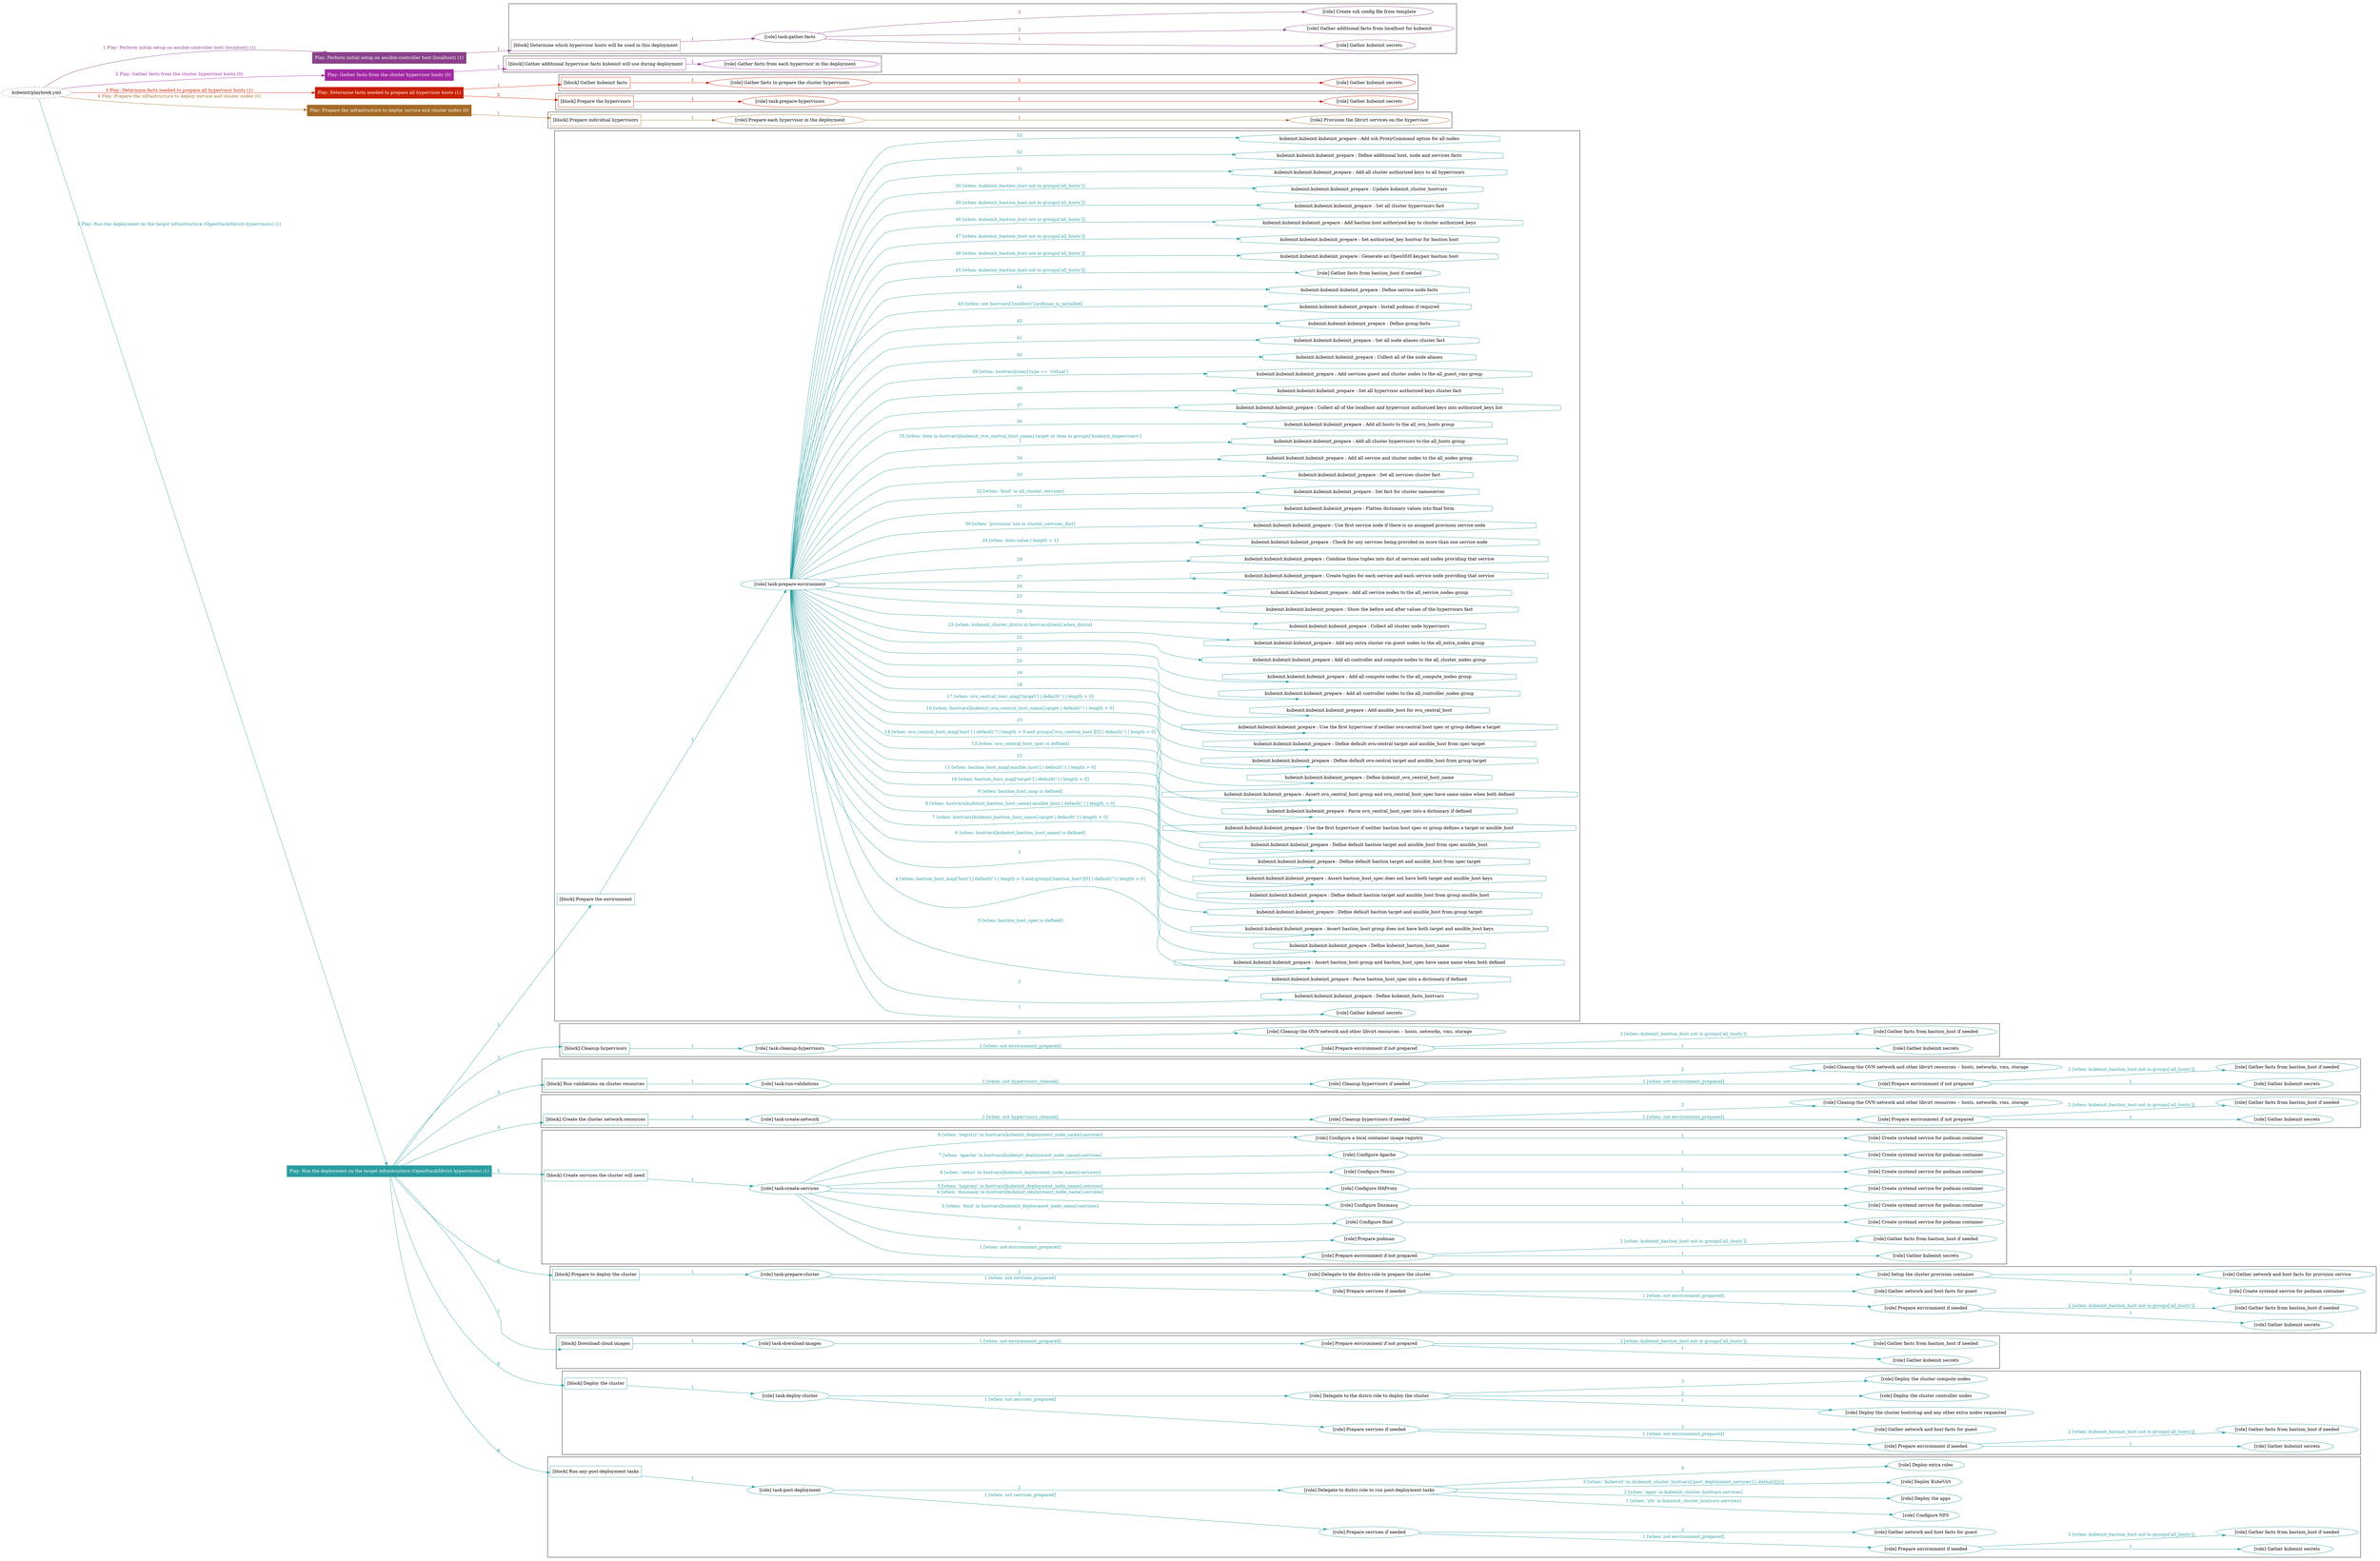digraph {
	graph [concentrate=true ordering=in rankdir=LR ratio=fill]
	edge [esep=5 sep=10]
	"kubeinit/playbook.yml" [URL="/home/runner/work/kubeinit/kubeinit/kubeinit/playbook.yml" id=playbook_4ced18f7 style=dotted]
	"kubeinit/playbook.yml" -> play_57009505 [label="1 Play: Perform initial setup on ansible-controller host (localhost) (1)" color="#8a428a" fontcolor="#8a428a" id=edge_play_57009505 labeltooltip="1 Play: Perform initial setup on ansible-controller host (localhost) (1)" tooltip="1 Play: Perform initial setup on ansible-controller host (localhost) (1)"]
	subgraph "Play: Perform initial setup on ansible-controller host (localhost) (1)" {
		play_57009505 [label="Play: Perform initial setup on ansible-controller host (localhost) (1)" URL="/home/runner/work/kubeinit/kubeinit/kubeinit/playbook.yml" color="#8a428a" fontcolor="#ffffff" id=play_57009505 shape=box style=filled tooltip=localhost]
		play_57009505 -> block_3e48639a [label=1 color="#8a428a" fontcolor="#8a428a" id=edge_block_3e48639a labeltooltip=1 tooltip=1]
		subgraph cluster_block_3e48639a {
			block_3e48639a [label="[block] Determine which hypervisor hosts will be used in this deployment" URL="/home/runner/work/kubeinit/kubeinit/kubeinit/playbook.yml" color="#8a428a" id=block_3e48639a labeltooltip="Determine which hypervisor hosts will be used in this deployment" shape=box tooltip="Determine which hypervisor hosts will be used in this deployment"]
			block_3e48639a -> role_e6c619e4 [label="1 " color="#8a428a" fontcolor="#8a428a" id=edge_role_e6c619e4 labeltooltip="1 " tooltip="1 "]
			subgraph "task-gather-facts" {
				role_e6c619e4 [label="[role] task-gather-facts" URL="/home/runner/work/kubeinit/kubeinit/kubeinit/playbook.yml" color="#8a428a" id=role_e6c619e4 tooltip="task-gather-facts"]
				role_e6c619e4 -> role_36f7240e [label="1 " color="#8a428a" fontcolor="#8a428a" id=edge_role_36f7240e labeltooltip="1 " tooltip="1 "]
				subgraph "Gather kubeinit secrets" {
					role_36f7240e [label="[role] Gather kubeinit secrets" URL="/home/runner/.ansible/collections/ansible_collections/kubeinit/kubeinit/roles/kubeinit_prepare/tasks/build_hypervisors_group.yml" color="#8a428a" id=role_36f7240e tooltip="Gather kubeinit secrets"]
				}
				role_e6c619e4 -> role_37378845 [label="2 " color="#8a428a" fontcolor="#8a428a" id=edge_role_37378845 labeltooltip="2 " tooltip="2 "]
				subgraph "Gather additional facts from localhost for kubeinit" {
					role_37378845 [label="[role] Gather additional facts from localhost for kubeinit" URL="/home/runner/.ansible/collections/ansible_collections/kubeinit/kubeinit/roles/kubeinit_prepare/tasks/build_hypervisors_group.yml" color="#8a428a" id=role_37378845 tooltip="Gather additional facts from localhost for kubeinit"]
				}
				role_e6c619e4 -> role_4924a065 [label="3 " color="#8a428a" fontcolor="#8a428a" id=edge_role_4924a065 labeltooltip="3 " tooltip="3 "]
				subgraph "Create ssh config file from template" {
					role_4924a065 [label="[role] Create ssh config file from template" URL="/home/runner/.ansible/collections/ansible_collections/kubeinit/kubeinit/roles/kubeinit_prepare/tasks/build_hypervisors_group.yml" color="#8a428a" id=role_4924a065 tooltip="Create ssh config file from template"]
				}
			}
		}
	}
	"kubeinit/playbook.yml" -> play_e7ffa73f [label="2 Play: Gather facts from the cluster hypervisor hosts (0)" color="#a229a3" fontcolor="#a229a3" id=edge_play_e7ffa73f labeltooltip="2 Play: Gather facts from the cluster hypervisor hosts (0)" tooltip="2 Play: Gather facts from the cluster hypervisor hosts (0)"]
	subgraph "Play: Gather facts from the cluster hypervisor hosts (0)" {
		play_e7ffa73f [label="Play: Gather facts from the cluster hypervisor hosts (0)" URL="/home/runner/work/kubeinit/kubeinit/kubeinit/playbook.yml" color="#a229a3" fontcolor="#ffffff" id=play_e7ffa73f shape=box style=filled tooltip="Play: Gather facts from the cluster hypervisor hosts (0)"]
		play_e7ffa73f -> block_b40a3954 [label=1 color="#a229a3" fontcolor="#a229a3" id=edge_block_b40a3954 labeltooltip=1 tooltip=1]
		subgraph cluster_block_b40a3954 {
			block_b40a3954 [label="[block] Gather additional hypervisor facts kubeinit will use during deployment" URL="/home/runner/work/kubeinit/kubeinit/kubeinit/playbook.yml" color="#a229a3" id=block_b40a3954 labeltooltip="Gather additional hypervisor facts kubeinit will use during deployment" shape=box tooltip="Gather additional hypervisor facts kubeinit will use during deployment"]
			block_b40a3954 -> role_81bd37d7 [label="1 " color="#a229a3" fontcolor="#a229a3" id=edge_role_81bd37d7 labeltooltip="1 " tooltip="1 "]
			subgraph "Gather facts from each hypervisor in the deployment" {
				role_81bd37d7 [label="[role] Gather facts from each hypervisor in the deployment" URL="/home/runner/work/kubeinit/kubeinit/kubeinit/playbook.yml" color="#a229a3" id=role_81bd37d7 tooltip="Gather facts from each hypervisor in the deployment"]
			}
		}
	}
	"kubeinit/playbook.yml" -> play_4fa6647a [label="3 Play: Determine facts needed to prepare all hypervisor hosts (1)" color="#ca2002" fontcolor="#ca2002" id=edge_play_4fa6647a labeltooltip="3 Play: Determine facts needed to prepare all hypervisor hosts (1)" tooltip="3 Play: Determine facts needed to prepare all hypervisor hosts (1)"]
	subgraph "Play: Determine facts needed to prepare all hypervisor hosts (1)" {
		play_4fa6647a [label="Play: Determine facts needed to prepare all hypervisor hosts (1)" URL="/home/runner/work/kubeinit/kubeinit/kubeinit/playbook.yml" color="#ca2002" fontcolor="#ffffff" id=play_4fa6647a shape=box style=filled tooltip=localhost]
		play_4fa6647a -> block_fa2810c3 [label=1 color="#ca2002" fontcolor="#ca2002" id=edge_block_fa2810c3 labeltooltip=1 tooltip=1]
		subgraph cluster_block_fa2810c3 {
			block_fa2810c3 [label="[block] Gather kubeinit facts" URL="/home/runner/work/kubeinit/kubeinit/kubeinit/playbook.yml" color="#ca2002" id=block_fa2810c3 labeltooltip="Gather kubeinit facts" shape=box tooltip="Gather kubeinit facts"]
			block_fa2810c3 -> role_e0bc44b9 [label="1 " color="#ca2002" fontcolor="#ca2002" id=edge_role_e0bc44b9 labeltooltip="1 " tooltip="1 "]
			subgraph "Gather facts to prepare the cluster hypervisors" {
				role_e0bc44b9 [label="[role] Gather facts to prepare the cluster hypervisors" URL="/home/runner/work/kubeinit/kubeinit/kubeinit/playbook.yml" color="#ca2002" id=role_e0bc44b9 tooltip="Gather facts to prepare the cluster hypervisors"]
				role_e0bc44b9 -> role_e6fa1670 [label="1 " color="#ca2002" fontcolor="#ca2002" id=edge_role_e6fa1670 labeltooltip="1 " tooltip="1 "]
				subgraph "Gather kubeinit secrets" {
					role_e6fa1670 [label="[role] Gather kubeinit secrets" URL="/home/runner/.ansible/collections/ansible_collections/kubeinit/kubeinit/roles/kubeinit_prepare/tasks/gather_kubeinit_facts.yml" color="#ca2002" id=role_e6fa1670 tooltip="Gather kubeinit secrets"]
				}
			}
		}
		play_4fa6647a -> block_b1484994 [label=2 color="#ca2002" fontcolor="#ca2002" id=edge_block_b1484994 labeltooltip=2 tooltip=2]
		subgraph cluster_block_b1484994 {
			block_b1484994 [label="[block] Prepare the hypervisors" URL="/home/runner/work/kubeinit/kubeinit/kubeinit/playbook.yml" color="#ca2002" id=block_b1484994 labeltooltip="Prepare the hypervisors" shape=box tooltip="Prepare the hypervisors"]
			block_b1484994 -> role_d83d9543 [label="1 " color="#ca2002" fontcolor="#ca2002" id=edge_role_d83d9543 labeltooltip="1 " tooltip="1 "]
			subgraph "task-prepare-hypervisors" {
				role_d83d9543 [label="[role] task-prepare-hypervisors" URL="/home/runner/work/kubeinit/kubeinit/kubeinit/playbook.yml" color="#ca2002" id=role_d83d9543 tooltip="task-prepare-hypervisors"]
				role_d83d9543 -> role_847c6ad8 [label="1 " color="#ca2002" fontcolor="#ca2002" id=edge_role_847c6ad8 labeltooltip="1 " tooltip="1 "]
				subgraph "Gather kubeinit secrets" {
					role_847c6ad8 [label="[role] Gather kubeinit secrets" URL="/home/runner/.ansible/collections/ansible_collections/kubeinit/kubeinit/roles/kubeinit_prepare/tasks/gather_kubeinit_facts.yml" color="#ca2002" id=role_847c6ad8 tooltip="Gather kubeinit secrets"]
				}
			}
		}
	}
	"kubeinit/playbook.yml" -> play_137fef34 [label="4 Play: Prepare the infrastructure to deploy service and cluster nodes (0)" color="#a56b27" fontcolor="#a56b27" id=edge_play_137fef34 labeltooltip="4 Play: Prepare the infrastructure to deploy service and cluster nodes (0)" tooltip="4 Play: Prepare the infrastructure to deploy service and cluster nodes (0)"]
	subgraph "Play: Prepare the infrastructure to deploy service and cluster nodes (0)" {
		play_137fef34 [label="Play: Prepare the infrastructure to deploy service and cluster nodes (0)" URL="/home/runner/work/kubeinit/kubeinit/kubeinit/playbook.yml" color="#a56b27" fontcolor="#ffffff" id=play_137fef34 shape=box style=filled tooltip="Play: Prepare the infrastructure to deploy service and cluster nodes (0)"]
		play_137fef34 -> block_c8a853ec [label=1 color="#a56b27" fontcolor="#a56b27" id=edge_block_c8a853ec labeltooltip=1 tooltip=1]
		subgraph cluster_block_c8a853ec {
			block_c8a853ec [label="[block] Prepare individual hypervisors" URL="/home/runner/work/kubeinit/kubeinit/kubeinit/playbook.yml" color="#a56b27" id=block_c8a853ec labeltooltip="Prepare individual hypervisors" shape=box tooltip="Prepare individual hypervisors"]
			block_c8a853ec -> role_6a7a615a [label="1 " color="#a56b27" fontcolor="#a56b27" id=edge_role_6a7a615a labeltooltip="1 " tooltip="1 "]
			subgraph "Prepare each hypervisor in the deployment" {
				role_6a7a615a [label="[role] Prepare each hypervisor in the deployment" URL="/home/runner/work/kubeinit/kubeinit/kubeinit/playbook.yml" color="#a56b27" id=role_6a7a615a tooltip="Prepare each hypervisor in the deployment"]
				role_6a7a615a -> role_4182c9f2 [label="1 " color="#a56b27" fontcolor="#a56b27" id=edge_role_4182c9f2 labeltooltip="1 " tooltip="1 "]
				subgraph "Provision the libvirt services on the hypervisor" {
					role_4182c9f2 [label="[role] Provision the libvirt services on the hypervisor" URL="/home/runner/.ansible/collections/ansible_collections/kubeinit/kubeinit/roles/kubeinit_prepare/tasks/prepare_hypervisor.yml" color="#a56b27" id=role_4182c9f2 tooltip="Provision the libvirt services on the hypervisor"]
				}
			}
		}
	}
	"kubeinit/playbook.yml" -> play_2df7dd95 [label="5 Play: Run the deployment on the target infrastructure (OpenStack/libvirt hypervisors) (1)" color="#2b9da1" fontcolor="#2b9da1" id=edge_play_2df7dd95 labeltooltip="5 Play: Run the deployment on the target infrastructure (OpenStack/libvirt hypervisors) (1)" tooltip="5 Play: Run the deployment on the target infrastructure (OpenStack/libvirt hypervisors) (1)"]
	subgraph "Play: Run the deployment on the target infrastructure (OpenStack/libvirt hypervisors) (1)" {
		play_2df7dd95 [label="Play: Run the deployment on the target infrastructure (OpenStack/libvirt hypervisors) (1)" URL="/home/runner/work/kubeinit/kubeinit/kubeinit/playbook.yml" color="#2b9da1" fontcolor="#ffffff" id=play_2df7dd95 shape=box style=filled tooltip=localhost]
		play_2df7dd95 -> block_6ad60b53 [label=1 color="#2b9da1" fontcolor="#2b9da1" id=edge_block_6ad60b53 labeltooltip=1 tooltip=1]
		subgraph cluster_block_6ad60b53 {
			block_6ad60b53 [label="[block] Prepare the environment" URL="/home/runner/work/kubeinit/kubeinit/kubeinit/playbook.yml" color="#2b9da1" id=block_6ad60b53 labeltooltip="Prepare the environment" shape=box tooltip="Prepare the environment"]
			block_6ad60b53 -> role_86a4958a [label="1 " color="#2b9da1" fontcolor="#2b9da1" id=edge_role_86a4958a labeltooltip="1 " tooltip="1 "]
			subgraph "task-prepare-environment" {
				role_86a4958a [label="[role] task-prepare-environment" URL="/home/runner/work/kubeinit/kubeinit/kubeinit/playbook.yml" color="#2b9da1" id=role_86a4958a tooltip="task-prepare-environment"]
				role_86a4958a -> role_22fce733 [label="1 " color="#2b9da1" fontcolor="#2b9da1" id=edge_role_22fce733 labeltooltip="1 " tooltip="1 "]
				subgraph "Gather kubeinit secrets" {
					role_22fce733 [label="[role] Gather kubeinit secrets" URL="/home/runner/.ansible/collections/ansible_collections/kubeinit/kubeinit/roles/kubeinit_prepare/tasks/gather_kubeinit_facts.yml" color="#2b9da1" id=role_22fce733 tooltip="Gather kubeinit secrets"]
				}
				task_99a07bec [label="kubeinit.kubeinit.kubeinit_prepare : Define kubeinit_facts_hostvars" URL="/home/runner/.ansible/collections/ansible_collections/kubeinit/kubeinit/roles/kubeinit_prepare/tasks/main.yml" color="#2b9da1" id=task_99a07bec shape=octagon tooltip="kubeinit.kubeinit.kubeinit_prepare : Define kubeinit_facts_hostvars"]
				role_86a4958a -> task_99a07bec [label="2 " color="#2b9da1" fontcolor="#2b9da1" id=edge_task_99a07bec labeltooltip="2 " tooltip="2 "]
				task_513d73e1 [label="kubeinit.kubeinit.kubeinit_prepare : Parse bastion_host_spec into a dictionary if defined" URL="/home/runner/.ansible/collections/ansible_collections/kubeinit/kubeinit/roles/kubeinit_prepare/tasks/main.yml" color="#2b9da1" id=task_513d73e1 shape=octagon tooltip="kubeinit.kubeinit.kubeinit_prepare : Parse bastion_host_spec into a dictionary if defined"]
				role_86a4958a -> task_513d73e1 [label="3 [when: bastion_host_spec is defined]" color="#2b9da1" fontcolor="#2b9da1" id=edge_task_513d73e1 labeltooltip="3 [when: bastion_host_spec is defined]" tooltip="3 [when: bastion_host_spec is defined]"]
				task_031953d1 [label="kubeinit.kubeinit.kubeinit_prepare : Assert bastion_host group and bastion_host_spec have same name when both defined" URL="/home/runner/.ansible/collections/ansible_collections/kubeinit/kubeinit/roles/kubeinit_prepare/tasks/main.yml" color="#2b9da1" id=task_031953d1 shape=octagon tooltip="kubeinit.kubeinit.kubeinit_prepare : Assert bastion_host group and bastion_host_spec have same name when both defined"]
				role_86a4958a -> task_031953d1 [label="4 [when: bastion_host_map['host'] | default('') | length > 0 and groups['bastion_host'][0] | default('') | length > 0]" color="#2b9da1" fontcolor="#2b9da1" id=edge_task_031953d1 labeltooltip="4 [when: bastion_host_map['host'] | default('') | length > 0 and groups['bastion_host'][0] | default('') | length > 0]" tooltip="4 [when: bastion_host_map['host'] | default('') | length > 0 and groups['bastion_host'][0] | default('') | length > 0]"]
				task_9ceeda6e [label="kubeinit.kubeinit.kubeinit_prepare : Define kubeinit_bastion_host_name" URL="/home/runner/.ansible/collections/ansible_collections/kubeinit/kubeinit/roles/kubeinit_prepare/tasks/main.yml" color="#2b9da1" id=task_9ceeda6e shape=octagon tooltip="kubeinit.kubeinit.kubeinit_prepare : Define kubeinit_bastion_host_name"]
				role_86a4958a -> task_9ceeda6e [label="5 " color="#2b9da1" fontcolor="#2b9da1" id=edge_task_9ceeda6e labeltooltip="5 " tooltip="5 "]
				task_67ab7316 [label="kubeinit.kubeinit.kubeinit_prepare : Assert bastion_host group does not have both target and ansible_host keys" URL="/home/runner/.ansible/collections/ansible_collections/kubeinit/kubeinit/roles/kubeinit_prepare/tasks/main.yml" color="#2b9da1" id=task_67ab7316 shape=octagon tooltip="kubeinit.kubeinit.kubeinit_prepare : Assert bastion_host group does not have both target and ansible_host keys"]
				role_86a4958a -> task_67ab7316 [label="6 [when: hostvars[kubeinit_bastion_host_name] is defined]" color="#2b9da1" fontcolor="#2b9da1" id=edge_task_67ab7316 labeltooltip="6 [when: hostvars[kubeinit_bastion_host_name] is defined]" tooltip="6 [when: hostvars[kubeinit_bastion_host_name] is defined]"]
				task_ab35ddac [label="kubeinit.kubeinit.kubeinit_prepare : Define default bastion target and ansible_host from group target" URL="/home/runner/.ansible/collections/ansible_collections/kubeinit/kubeinit/roles/kubeinit_prepare/tasks/main.yml" color="#2b9da1" id=task_ab35ddac shape=octagon tooltip="kubeinit.kubeinit.kubeinit_prepare : Define default bastion target and ansible_host from group target"]
				role_86a4958a -> task_ab35ddac [label="7 [when: hostvars[kubeinit_bastion_host_name].target | default('') | length > 0]" color="#2b9da1" fontcolor="#2b9da1" id=edge_task_ab35ddac labeltooltip="7 [when: hostvars[kubeinit_bastion_host_name].target | default('') | length > 0]" tooltip="7 [when: hostvars[kubeinit_bastion_host_name].target | default('') | length > 0]"]
				task_be257d24 [label="kubeinit.kubeinit.kubeinit_prepare : Define default bastion target and ansible_host from group ansible_host" URL="/home/runner/.ansible/collections/ansible_collections/kubeinit/kubeinit/roles/kubeinit_prepare/tasks/main.yml" color="#2b9da1" id=task_be257d24 shape=octagon tooltip="kubeinit.kubeinit.kubeinit_prepare : Define default bastion target and ansible_host from group ansible_host"]
				role_86a4958a -> task_be257d24 [label="8 [when: hostvars[kubeinit_bastion_host_name].ansible_host | default('') | length > 0]" color="#2b9da1" fontcolor="#2b9da1" id=edge_task_be257d24 labeltooltip="8 [when: hostvars[kubeinit_bastion_host_name].ansible_host | default('') | length > 0]" tooltip="8 [when: hostvars[kubeinit_bastion_host_name].ansible_host | default('') | length > 0]"]
				task_c220a450 [label="kubeinit.kubeinit.kubeinit_prepare : Assert bastion_host_spec does not have both target and ansible_host keys" URL="/home/runner/.ansible/collections/ansible_collections/kubeinit/kubeinit/roles/kubeinit_prepare/tasks/main.yml" color="#2b9da1" id=task_c220a450 shape=octagon tooltip="kubeinit.kubeinit.kubeinit_prepare : Assert bastion_host_spec does not have both target and ansible_host keys"]
				role_86a4958a -> task_c220a450 [label="9 [when: bastion_host_map is defined]" color="#2b9da1" fontcolor="#2b9da1" id=edge_task_c220a450 labeltooltip="9 [when: bastion_host_map is defined]" tooltip="9 [when: bastion_host_map is defined]"]
				task_3620c338 [label="kubeinit.kubeinit.kubeinit_prepare : Define default bastion target and ansible_host from spec target" URL="/home/runner/.ansible/collections/ansible_collections/kubeinit/kubeinit/roles/kubeinit_prepare/tasks/main.yml" color="#2b9da1" id=task_3620c338 shape=octagon tooltip="kubeinit.kubeinit.kubeinit_prepare : Define default bastion target and ansible_host from spec target"]
				role_86a4958a -> task_3620c338 [label="10 [when: bastion_host_map['target'] | default('') | length > 0]" color="#2b9da1" fontcolor="#2b9da1" id=edge_task_3620c338 labeltooltip="10 [when: bastion_host_map['target'] | default('') | length > 0]" tooltip="10 [when: bastion_host_map['target'] | default('') | length > 0]"]
				task_263e3df3 [label="kubeinit.kubeinit.kubeinit_prepare : Define default bastion target and ansible_host from spec ansible_host" URL="/home/runner/.ansible/collections/ansible_collections/kubeinit/kubeinit/roles/kubeinit_prepare/tasks/main.yml" color="#2b9da1" id=task_263e3df3 shape=octagon tooltip="kubeinit.kubeinit.kubeinit_prepare : Define default bastion target and ansible_host from spec ansible_host"]
				role_86a4958a -> task_263e3df3 [label="11 [when: bastion_host_map['ansible_host'] | default('') | length > 0]" color="#2b9da1" fontcolor="#2b9da1" id=edge_task_263e3df3 labeltooltip="11 [when: bastion_host_map['ansible_host'] | default('') | length > 0]" tooltip="11 [when: bastion_host_map['ansible_host'] | default('') | length > 0]"]
				task_f9b4e4c0 [label="kubeinit.kubeinit.kubeinit_prepare : Use the first hypervisor if neither bastion host spec or group defines a target or ansible_host" URL="/home/runner/.ansible/collections/ansible_collections/kubeinit/kubeinit/roles/kubeinit_prepare/tasks/main.yml" color="#2b9da1" id=task_f9b4e4c0 shape=octagon tooltip="kubeinit.kubeinit.kubeinit_prepare : Use the first hypervisor if neither bastion host spec or group defines a target or ansible_host"]
				role_86a4958a -> task_f9b4e4c0 [label="12 " color="#2b9da1" fontcolor="#2b9da1" id=edge_task_f9b4e4c0 labeltooltip="12 " tooltip="12 "]
				task_cf8d3b37 [label="kubeinit.kubeinit.kubeinit_prepare : Parse ovn_central_host_spec into a dictionary if defined" URL="/home/runner/.ansible/collections/ansible_collections/kubeinit/kubeinit/roles/kubeinit_prepare/tasks/main.yml" color="#2b9da1" id=task_cf8d3b37 shape=octagon tooltip="kubeinit.kubeinit.kubeinit_prepare : Parse ovn_central_host_spec into a dictionary if defined"]
				role_86a4958a -> task_cf8d3b37 [label="13 [when: ovn_central_host_spec is defined]" color="#2b9da1" fontcolor="#2b9da1" id=edge_task_cf8d3b37 labeltooltip="13 [when: ovn_central_host_spec is defined]" tooltip="13 [when: ovn_central_host_spec is defined]"]
				task_1ca5d6ca [label="kubeinit.kubeinit.kubeinit_prepare : Assert ovn_central_host group and ovn_central_host_spec have same name when both defined" URL="/home/runner/.ansible/collections/ansible_collections/kubeinit/kubeinit/roles/kubeinit_prepare/tasks/main.yml" color="#2b9da1" id=task_1ca5d6ca shape=octagon tooltip="kubeinit.kubeinit.kubeinit_prepare : Assert ovn_central_host group and ovn_central_host_spec have same name when both defined"]
				role_86a4958a -> task_1ca5d6ca [label="14 [when: ovn_central_host_map['host'] | default('') | length > 0 and groups['ovn_central_host'][0] | default('') | length > 0]" color="#2b9da1" fontcolor="#2b9da1" id=edge_task_1ca5d6ca labeltooltip="14 [when: ovn_central_host_map['host'] | default('') | length > 0 and groups['ovn_central_host'][0] | default('') | length > 0]" tooltip="14 [when: ovn_central_host_map['host'] | default('') | length > 0 and groups['ovn_central_host'][0] | default('') | length > 0]"]
				task_69fbd64e [label="kubeinit.kubeinit.kubeinit_prepare : Define kubeinit_ovn_central_host_name" URL="/home/runner/.ansible/collections/ansible_collections/kubeinit/kubeinit/roles/kubeinit_prepare/tasks/main.yml" color="#2b9da1" id=task_69fbd64e shape=octagon tooltip="kubeinit.kubeinit.kubeinit_prepare : Define kubeinit_ovn_central_host_name"]
				role_86a4958a -> task_69fbd64e [label="15 " color="#2b9da1" fontcolor="#2b9da1" id=edge_task_69fbd64e labeltooltip="15 " tooltip="15 "]
				task_e096bfa2 [label="kubeinit.kubeinit.kubeinit_prepare : Define default ovn-central target and ansible_host from group target" URL="/home/runner/.ansible/collections/ansible_collections/kubeinit/kubeinit/roles/kubeinit_prepare/tasks/main.yml" color="#2b9da1" id=task_e096bfa2 shape=octagon tooltip="kubeinit.kubeinit.kubeinit_prepare : Define default ovn-central target and ansible_host from group target"]
				role_86a4958a -> task_e096bfa2 [label="16 [when: hostvars[kubeinit_ovn_central_host_name].target | default('') | length > 0]" color="#2b9da1" fontcolor="#2b9da1" id=edge_task_e096bfa2 labeltooltip="16 [when: hostvars[kubeinit_ovn_central_host_name].target | default('') | length > 0]" tooltip="16 [when: hostvars[kubeinit_ovn_central_host_name].target | default('') | length > 0]"]
				task_d57ac1df [label="kubeinit.kubeinit.kubeinit_prepare : Define default ovn-central target and ansible_host from spec target" URL="/home/runner/.ansible/collections/ansible_collections/kubeinit/kubeinit/roles/kubeinit_prepare/tasks/main.yml" color="#2b9da1" id=task_d57ac1df shape=octagon tooltip="kubeinit.kubeinit.kubeinit_prepare : Define default ovn-central target and ansible_host from spec target"]
				role_86a4958a -> task_d57ac1df [label="17 [when: ovn_central_host_map['target'] | default('') | length > 0]" color="#2b9da1" fontcolor="#2b9da1" id=edge_task_d57ac1df labeltooltip="17 [when: ovn_central_host_map['target'] | default('') | length > 0]" tooltip="17 [when: ovn_central_host_map['target'] | default('') | length > 0]"]
				task_e7ff50a9 [label="kubeinit.kubeinit.kubeinit_prepare : Use the first hypervisor if neither ovn-central host spec or group defines a target" URL="/home/runner/.ansible/collections/ansible_collections/kubeinit/kubeinit/roles/kubeinit_prepare/tasks/main.yml" color="#2b9da1" id=task_e7ff50a9 shape=octagon tooltip="kubeinit.kubeinit.kubeinit_prepare : Use the first hypervisor if neither ovn-central host spec or group defines a target"]
				role_86a4958a -> task_e7ff50a9 [label="18 " color="#2b9da1" fontcolor="#2b9da1" id=edge_task_e7ff50a9 labeltooltip="18 " tooltip="18 "]
				task_039ba181 [label="kubeinit.kubeinit.kubeinit_prepare : Add ansible_host for ovn_central_host" URL="/home/runner/.ansible/collections/ansible_collections/kubeinit/kubeinit/roles/kubeinit_prepare/tasks/main.yml" color="#2b9da1" id=task_039ba181 shape=octagon tooltip="kubeinit.kubeinit.kubeinit_prepare : Add ansible_host for ovn_central_host"]
				role_86a4958a -> task_039ba181 [label="19 " color="#2b9da1" fontcolor="#2b9da1" id=edge_task_039ba181 labeltooltip="19 " tooltip="19 "]
				task_cd0115ca [label="kubeinit.kubeinit.kubeinit_prepare : Add all controller nodes to the all_controller_nodes group" URL="/home/runner/.ansible/collections/ansible_collections/kubeinit/kubeinit/roles/kubeinit_prepare/tasks/prepare_groups.yml" color="#2b9da1" id=task_cd0115ca shape=octagon tooltip="kubeinit.kubeinit.kubeinit_prepare : Add all controller nodes to the all_controller_nodes group"]
				role_86a4958a -> task_cd0115ca [label="20 " color="#2b9da1" fontcolor="#2b9da1" id=edge_task_cd0115ca labeltooltip="20 " tooltip="20 "]
				task_fd3690c6 [label="kubeinit.kubeinit.kubeinit_prepare : Add all compute nodes to the all_compute_nodes group" URL="/home/runner/.ansible/collections/ansible_collections/kubeinit/kubeinit/roles/kubeinit_prepare/tasks/prepare_groups.yml" color="#2b9da1" id=task_fd3690c6 shape=octagon tooltip="kubeinit.kubeinit.kubeinit_prepare : Add all compute nodes to the all_compute_nodes group"]
				role_86a4958a -> task_fd3690c6 [label="21 " color="#2b9da1" fontcolor="#2b9da1" id=edge_task_fd3690c6 labeltooltip="21 " tooltip="21 "]
				task_031e5eb5 [label="kubeinit.kubeinit.kubeinit_prepare : Add all controller and compute nodes to the all_cluster_nodes group" URL="/home/runner/.ansible/collections/ansible_collections/kubeinit/kubeinit/roles/kubeinit_prepare/tasks/prepare_groups.yml" color="#2b9da1" id=task_031e5eb5 shape=octagon tooltip="kubeinit.kubeinit.kubeinit_prepare : Add all controller and compute nodes to the all_cluster_nodes group"]
				role_86a4958a -> task_031e5eb5 [label="22 " color="#2b9da1" fontcolor="#2b9da1" id=edge_task_031e5eb5 labeltooltip="22 " tooltip="22 "]
				task_1a1e9414 [label="kubeinit.kubeinit.kubeinit_prepare : Add any extra cluster vm guest nodes to the all_extra_nodes group" URL="/home/runner/.ansible/collections/ansible_collections/kubeinit/kubeinit/roles/kubeinit_prepare/tasks/prepare_groups.yml" color="#2b9da1" id=task_1a1e9414 shape=octagon tooltip="kubeinit.kubeinit.kubeinit_prepare : Add any extra cluster vm guest nodes to the all_extra_nodes group"]
				role_86a4958a -> task_1a1e9414 [label="23 [when: kubeinit_cluster_distro in hostvars[item].when_distro]" color="#2b9da1" fontcolor="#2b9da1" id=edge_task_1a1e9414 labeltooltip="23 [when: kubeinit_cluster_distro in hostvars[item].when_distro]" tooltip="23 [when: kubeinit_cluster_distro in hostvars[item].when_distro]"]
				task_ee9da06f [label="kubeinit.kubeinit.kubeinit_prepare : Collect all cluster node hypervisors" URL="/home/runner/.ansible/collections/ansible_collections/kubeinit/kubeinit/roles/kubeinit_prepare/tasks/prepare_groups.yml" color="#2b9da1" id=task_ee9da06f shape=octagon tooltip="kubeinit.kubeinit.kubeinit_prepare : Collect all cluster node hypervisors"]
				role_86a4958a -> task_ee9da06f [label="24 " color="#2b9da1" fontcolor="#2b9da1" id=edge_task_ee9da06f labeltooltip="24 " tooltip="24 "]
				task_dd583703 [label="kubeinit.kubeinit.kubeinit_prepare : Show the before and after values of the hypervisors fact" URL="/home/runner/.ansible/collections/ansible_collections/kubeinit/kubeinit/roles/kubeinit_prepare/tasks/prepare_groups.yml" color="#2b9da1" id=task_dd583703 shape=octagon tooltip="kubeinit.kubeinit.kubeinit_prepare : Show the before and after values of the hypervisors fact"]
				role_86a4958a -> task_dd583703 [label="25 " color="#2b9da1" fontcolor="#2b9da1" id=edge_task_dd583703 labeltooltip="25 " tooltip="25 "]
				task_c2f79c28 [label="kubeinit.kubeinit.kubeinit_prepare : Add all service nodes to the all_service_nodes group" URL="/home/runner/.ansible/collections/ansible_collections/kubeinit/kubeinit/roles/kubeinit_prepare/tasks/prepare_groups.yml" color="#2b9da1" id=task_c2f79c28 shape=octagon tooltip="kubeinit.kubeinit.kubeinit_prepare : Add all service nodes to the all_service_nodes group"]
				role_86a4958a -> task_c2f79c28 [label="26 " color="#2b9da1" fontcolor="#2b9da1" id=edge_task_c2f79c28 labeltooltip="26 " tooltip="26 "]
				task_2c5b19f2 [label="kubeinit.kubeinit.kubeinit_prepare : Create tuples for each service and each service node providing that service" URL="/home/runner/.ansible/collections/ansible_collections/kubeinit/kubeinit/roles/kubeinit_prepare/tasks/prepare_groups.yml" color="#2b9da1" id=task_2c5b19f2 shape=octagon tooltip="kubeinit.kubeinit.kubeinit_prepare : Create tuples for each service and each service node providing that service"]
				role_86a4958a -> task_2c5b19f2 [label="27 " color="#2b9da1" fontcolor="#2b9da1" id=edge_task_2c5b19f2 labeltooltip="27 " tooltip="27 "]
				task_128bd684 [label="kubeinit.kubeinit.kubeinit_prepare : Combine those tuples into dict of services and nodes providing that service" URL="/home/runner/.ansible/collections/ansible_collections/kubeinit/kubeinit/roles/kubeinit_prepare/tasks/prepare_groups.yml" color="#2b9da1" id=task_128bd684 shape=octagon tooltip="kubeinit.kubeinit.kubeinit_prepare : Combine those tuples into dict of services and nodes providing that service"]
				role_86a4958a -> task_128bd684 [label="28 " color="#2b9da1" fontcolor="#2b9da1" id=edge_task_128bd684 labeltooltip="28 " tooltip="28 "]
				task_2a91e3a2 [label="kubeinit.kubeinit.kubeinit_prepare : Check for any services being provided on more than one service node" URL="/home/runner/.ansible/collections/ansible_collections/kubeinit/kubeinit/roles/kubeinit_prepare/tasks/prepare_groups.yml" color="#2b9da1" id=task_2a91e3a2 shape=octagon tooltip="kubeinit.kubeinit.kubeinit_prepare : Check for any services being provided on more than one service node"]
				role_86a4958a -> task_2a91e3a2 [label="29 [when: item.value | length > 1]" color="#2b9da1" fontcolor="#2b9da1" id=edge_task_2a91e3a2 labeltooltip="29 [when: item.value | length > 1]" tooltip="29 [when: item.value | length > 1]"]
				task_0c650e89 [label="kubeinit.kubeinit.kubeinit_prepare : Use first service node if there is no assigned provision service node" URL="/home/runner/.ansible/collections/ansible_collections/kubeinit/kubeinit/roles/kubeinit_prepare/tasks/prepare_groups.yml" color="#2b9da1" id=task_0c650e89 shape=octagon tooltip="kubeinit.kubeinit.kubeinit_prepare : Use first service node if there is no assigned provision service node"]
				role_86a4958a -> task_0c650e89 [label="30 [when: 'provision' not in cluster_services_dict]" color="#2b9da1" fontcolor="#2b9da1" id=edge_task_0c650e89 labeltooltip="30 [when: 'provision' not in cluster_services_dict]" tooltip="30 [when: 'provision' not in cluster_services_dict]"]
				task_598074f9 [label="kubeinit.kubeinit.kubeinit_prepare : Flatten dictionary values into final form" URL="/home/runner/.ansible/collections/ansible_collections/kubeinit/kubeinit/roles/kubeinit_prepare/tasks/prepare_groups.yml" color="#2b9da1" id=task_598074f9 shape=octagon tooltip="kubeinit.kubeinit.kubeinit_prepare : Flatten dictionary values into final form"]
				role_86a4958a -> task_598074f9 [label="31 " color="#2b9da1" fontcolor="#2b9da1" id=edge_task_598074f9 labeltooltip="31 " tooltip="31 "]
				task_a7d8aaf9 [label="kubeinit.kubeinit.kubeinit_prepare : Set fact for cluster nameserver" URL="/home/runner/.ansible/collections/ansible_collections/kubeinit/kubeinit/roles/kubeinit_prepare/tasks/prepare_groups.yml" color="#2b9da1" id=task_a7d8aaf9 shape=octagon tooltip="kubeinit.kubeinit.kubeinit_prepare : Set fact for cluster nameserver"]
				role_86a4958a -> task_a7d8aaf9 [label="32 [when: 'bind' in all_cluster_services]" color="#2b9da1" fontcolor="#2b9da1" id=edge_task_a7d8aaf9 labeltooltip="32 [when: 'bind' in all_cluster_services]" tooltip="32 [when: 'bind' in all_cluster_services]"]
				task_080b8d56 [label="kubeinit.kubeinit.kubeinit_prepare : Set all services cluster fact" URL="/home/runner/.ansible/collections/ansible_collections/kubeinit/kubeinit/roles/kubeinit_prepare/tasks/prepare_groups.yml" color="#2b9da1" id=task_080b8d56 shape=octagon tooltip="kubeinit.kubeinit.kubeinit_prepare : Set all services cluster fact"]
				role_86a4958a -> task_080b8d56 [label="33 " color="#2b9da1" fontcolor="#2b9da1" id=edge_task_080b8d56 labeltooltip="33 " tooltip="33 "]
				task_44d020eb [label="kubeinit.kubeinit.kubeinit_prepare : Add all service and cluster nodes to the all_nodes group" URL="/home/runner/.ansible/collections/ansible_collections/kubeinit/kubeinit/roles/kubeinit_prepare/tasks/prepare_groups.yml" color="#2b9da1" id=task_44d020eb shape=octagon tooltip="kubeinit.kubeinit.kubeinit_prepare : Add all service and cluster nodes to the all_nodes group"]
				role_86a4958a -> task_44d020eb [label="34 " color="#2b9da1" fontcolor="#2b9da1" id=edge_task_44d020eb labeltooltip="34 " tooltip="34 "]
				task_5f3e49ef [label="kubeinit.kubeinit.kubeinit_prepare : Add all cluster hypervisors to the all_hosts group" URL="/home/runner/.ansible/collections/ansible_collections/kubeinit/kubeinit/roles/kubeinit_prepare/tasks/prepare_groups.yml" color="#2b9da1" id=task_5f3e49ef shape=octagon tooltip="kubeinit.kubeinit.kubeinit_prepare : Add all cluster hypervisors to the all_hosts group"]
				role_86a4958a -> task_5f3e49ef [label="35 [when: item in hostvars[kubeinit_ovn_central_host_name].target or item in groups['kubeinit_hypervisors']
]" color="#2b9da1" fontcolor="#2b9da1" id=edge_task_5f3e49ef labeltooltip="35 [when: item in hostvars[kubeinit_ovn_central_host_name].target or item in groups['kubeinit_hypervisors']
]" tooltip="35 [when: item in hostvars[kubeinit_ovn_central_host_name].target or item in groups['kubeinit_hypervisors']
]"]
				task_0f28d9e5 [label="kubeinit.kubeinit.kubeinit_prepare : Add all hosts to the all_ovn_hosts group" URL="/home/runner/.ansible/collections/ansible_collections/kubeinit/kubeinit/roles/kubeinit_prepare/tasks/prepare_groups.yml" color="#2b9da1" id=task_0f28d9e5 shape=octagon tooltip="kubeinit.kubeinit.kubeinit_prepare : Add all hosts to the all_ovn_hosts group"]
				role_86a4958a -> task_0f28d9e5 [label="36 " color="#2b9da1" fontcolor="#2b9da1" id=edge_task_0f28d9e5 labeltooltip="36 " tooltip="36 "]
				task_a3d38d39 [label="kubeinit.kubeinit.kubeinit_prepare : Collect all of the localhost and hypervisor authorized keys into authorized_keys list" URL="/home/runner/.ansible/collections/ansible_collections/kubeinit/kubeinit/roles/kubeinit_prepare/tasks/prepare_groups.yml" color="#2b9da1" id=task_a3d38d39 shape=octagon tooltip="kubeinit.kubeinit.kubeinit_prepare : Collect all of the localhost and hypervisor authorized keys into authorized_keys list"]
				role_86a4958a -> task_a3d38d39 [label="37 " color="#2b9da1" fontcolor="#2b9da1" id=edge_task_a3d38d39 labeltooltip="37 " tooltip="37 "]
				task_e670b6ff [label="kubeinit.kubeinit.kubeinit_prepare : Set all hypervisor authorized keys cluster fact" URL="/home/runner/.ansible/collections/ansible_collections/kubeinit/kubeinit/roles/kubeinit_prepare/tasks/prepare_groups.yml" color="#2b9da1" id=task_e670b6ff shape=octagon tooltip="kubeinit.kubeinit.kubeinit_prepare : Set all hypervisor authorized keys cluster fact"]
				role_86a4958a -> task_e670b6ff [label="38 " color="#2b9da1" fontcolor="#2b9da1" id=edge_task_e670b6ff labeltooltip="38 " tooltip="38 "]
				task_ae4f609a [label="kubeinit.kubeinit.kubeinit_prepare : Add services guest and cluster nodes to the all_guest_vms group" URL="/home/runner/.ansible/collections/ansible_collections/kubeinit/kubeinit/roles/kubeinit_prepare/tasks/prepare_groups.yml" color="#2b9da1" id=task_ae4f609a shape=octagon tooltip="kubeinit.kubeinit.kubeinit_prepare : Add services guest and cluster nodes to the all_guest_vms group"]
				role_86a4958a -> task_ae4f609a [label="39 [when: hostvars[item].type == 'virtual']" color="#2b9da1" fontcolor="#2b9da1" id=edge_task_ae4f609a labeltooltip="39 [when: hostvars[item].type == 'virtual']" tooltip="39 [when: hostvars[item].type == 'virtual']"]
				task_0af4a986 [label="kubeinit.kubeinit.kubeinit_prepare : Collect all of the node aliases" URL="/home/runner/.ansible/collections/ansible_collections/kubeinit/kubeinit/roles/kubeinit_prepare/tasks/prepare_groups.yml" color="#2b9da1" id=task_0af4a986 shape=octagon tooltip="kubeinit.kubeinit.kubeinit_prepare : Collect all of the node aliases"]
				role_86a4958a -> task_0af4a986 [label="40 " color="#2b9da1" fontcolor="#2b9da1" id=edge_task_0af4a986 labeltooltip="40 " tooltip="40 "]
				task_ae0b5d22 [label="kubeinit.kubeinit.kubeinit_prepare : Set all node aliases cluster fact" URL="/home/runner/.ansible/collections/ansible_collections/kubeinit/kubeinit/roles/kubeinit_prepare/tasks/prepare_groups.yml" color="#2b9da1" id=task_ae0b5d22 shape=octagon tooltip="kubeinit.kubeinit.kubeinit_prepare : Set all node aliases cluster fact"]
				role_86a4958a -> task_ae0b5d22 [label="41 " color="#2b9da1" fontcolor="#2b9da1" id=edge_task_ae0b5d22 labeltooltip="41 " tooltip="41 "]
				task_f074ca1c [label="kubeinit.kubeinit.kubeinit_prepare : Define group facts" URL="/home/runner/.ansible/collections/ansible_collections/kubeinit/kubeinit/roles/kubeinit_prepare/tasks/main.yml" color="#2b9da1" id=task_f074ca1c shape=octagon tooltip="kubeinit.kubeinit.kubeinit_prepare : Define group facts"]
				role_86a4958a -> task_f074ca1c [label="42 " color="#2b9da1" fontcolor="#2b9da1" id=edge_task_f074ca1c labeltooltip="42 " tooltip="42 "]
				task_443287fe [label="kubeinit.kubeinit.kubeinit_prepare : Install podman if required" URL="/home/runner/.ansible/collections/ansible_collections/kubeinit/kubeinit/roles/kubeinit_prepare/tasks/main.yml" color="#2b9da1" id=task_443287fe shape=octagon tooltip="kubeinit.kubeinit.kubeinit_prepare : Install podman if required"]
				role_86a4958a -> task_443287fe [label="43 [when: not hostvars['localhost'].podman_is_installed]" color="#2b9da1" fontcolor="#2b9da1" id=edge_task_443287fe labeltooltip="43 [when: not hostvars['localhost'].podman_is_installed]" tooltip="43 [when: not hostvars['localhost'].podman_is_installed]"]
				task_8fd5bc1f [label="kubeinit.kubeinit.kubeinit_prepare : Define service node facts" URL="/home/runner/.ansible/collections/ansible_collections/kubeinit/kubeinit/roles/kubeinit_prepare/tasks/main.yml" color="#2b9da1" id=task_8fd5bc1f shape=octagon tooltip="kubeinit.kubeinit.kubeinit_prepare : Define service node facts"]
				role_86a4958a -> task_8fd5bc1f [label="44 " color="#2b9da1" fontcolor="#2b9da1" id=edge_task_8fd5bc1f labeltooltip="44 " tooltip="44 "]
				role_86a4958a -> role_414117a3 [label="45 [when: kubeinit_bastion_host not in groups['all_hosts']]" color="#2b9da1" fontcolor="#2b9da1" id=edge_role_414117a3 labeltooltip="45 [when: kubeinit_bastion_host not in groups['all_hosts']]" tooltip="45 [when: kubeinit_bastion_host not in groups['all_hosts']]"]
				subgraph "Gather facts from bastion_host if needed" {
					role_414117a3 [label="[role] Gather facts from bastion_host if needed" URL="/home/runner/.ansible/collections/ansible_collections/kubeinit/kubeinit/roles/kubeinit_prepare/tasks/main.yml" color="#2b9da1" id=role_414117a3 tooltip="Gather facts from bastion_host if needed"]
				}
				task_3c9422ec [label="kubeinit.kubeinit.kubeinit_prepare : Generate an OpenSSH keypair bastion host" URL="/home/runner/.ansible/collections/ansible_collections/kubeinit/kubeinit/roles/kubeinit_prepare/tasks/main.yml" color="#2b9da1" id=task_3c9422ec shape=octagon tooltip="kubeinit.kubeinit.kubeinit_prepare : Generate an OpenSSH keypair bastion host"]
				role_86a4958a -> task_3c9422ec [label="46 [when: kubeinit_bastion_host not in groups['all_hosts']]" color="#2b9da1" fontcolor="#2b9da1" id=edge_task_3c9422ec labeltooltip="46 [when: kubeinit_bastion_host not in groups['all_hosts']]" tooltip="46 [when: kubeinit_bastion_host not in groups['all_hosts']]"]
				task_9a6c4cd7 [label="kubeinit.kubeinit.kubeinit_prepare : Set authorized_key hostvar for bastion host" URL="/home/runner/.ansible/collections/ansible_collections/kubeinit/kubeinit/roles/kubeinit_prepare/tasks/main.yml" color="#2b9da1" id=task_9a6c4cd7 shape=octagon tooltip="kubeinit.kubeinit.kubeinit_prepare : Set authorized_key hostvar for bastion host"]
				role_86a4958a -> task_9a6c4cd7 [label="47 [when: kubeinit_bastion_host not in groups['all_hosts']]" color="#2b9da1" fontcolor="#2b9da1" id=edge_task_9a6c4cd7 labeltooltip="47 [when: kubeinit_bastion_host not in groups['all_hosts']]" tooltip="47 [when: kubeinit_bastion_host not in groups['all_hosts']]"]
				task_77cad878 [label="kubeinit.kubeinit.kubeinit_prepare : Add bastion host authorized key to cluster authorized_keys" URL="/home/runner/.ansible/collections/ansible_collections/kubeinit/kubeinit/roles/kubeinit_prepare/tasks/main.yml" color="#2b9da1" id=task_77cad878 shape=octagon tooltip="kubeinit.kubeinit.kubeinit_prepare : Add bastion host authorized key to cluster authorized_keys"]
				role_86a4958a -> task_77cad878 [label="48 [when: kubeinit_bastion_host not in groups['all_hosts']]" color="#2b9da1" fontcolor="#2b9da1" id=edge_task_77cad878 labeltooltip="48 [when: kubeinit_bastion_host not in groups['all_hosts']]" tooltip="48 [when: kubeinit_bastion_host not in groups['all_hosts']]"]
				task_774304d1 [label="kubeinit.kubeinit.kubeinit_prepare : Set all cluster hypervisors fact" URL="/home/runner/.ansible/collections/ansible_collections/kubeinit/kubeinit/roles/kubeinit_prepare/tasks/main.yml" color="#2b9da1" id=task_774304d1 shape=octagon tooltip="kubeinit.kubeinit.kubeinit_prepare : Set all cluster hypervisors fact"]
				role_86a4958a -> task_774304d1 [label="49 [when: kubeinit_bastion_host not in groups['all_hosts']]" color="#2b9da1" fontcolor="#2b9da1" id=edge_task_774304d1 labeltooltip="49 [when: kubeinit_bastion_host not in groups['all_hosts']]" tooltip="49 [when: kubeinit_bastion_host not in groups['all_hosts']]"]
				task_4743ddc6 [label="kubeinit.kubeinit.kubeinit_prepare : Update kubeinit_cluster_hostvars" URL="/home/runner/.ansible/collections/ansible_collections/kubeinit/kubeinit/roles/kubeinit_prepare/tasks/main.yml" color="#2b9da1" id=task_4743ddc6 shape=octagon tooltip="kubeinit.kubeinit.kubeinit_prepare : Update kubeinit_cluster_hostvars"]
				role_86a4958a -> task_4743ddc6 [label="50 [when: kubeinit_bastion_host not in groups['all_hosts']]" color="#2b9da1" fontcolor="#2b9da1" id=edge_task_4743ddc6 labeltooltip="50 [when: kubeinit_bastion_host not in groups['all_hosts']]" tooltip="50 [when: kubeinit_bastion_host not in groups['all_hosts']]"]
				task_c8176ae0 [label="kubeinit.kubeinit.kubeinit_prepare : Add all cluster authorized keys to all hypervisors" URL="/home/runner/.ansible/collections/ansible_collections/kubeinit/kubeinit/roles/kubeinit_prepare/tasks/main.yml" color="#2b9da1" id=task_c8176ae0 shape=octagon tooltip="kubeinit.kubeinit.kubeinit_prepare : Add all cluster authorized keys to all hypervisors"]
				role_86a4958a -> task_c8176ae0 [label="51 " color="#2b9da1" fontcolor="#2b9da1" id=edge_task_c8176ae0 labeltooltip="51 " tooltip="51 "]
				task_4f089197 [label="kubeinit.kubeinit.kubeinit_prepare : Define additional host, node and services facts" URL="/home/runner/.ansible/collections/ansible_collections/kubeinit/kubeinit/roles/kubeinit_prepare/tasks/main.yml" color="#2b9da1" id=task_4f089197 shape=octagon tooltip="kubeinit.kubeinit.kubeinit_prepare : Define additional host, node and services facts"]
				role_86a4958a -> task_4f089197 [label="52 " color="#2b9da1" fontcolor="#2b9da1" id=edge_task_4f089197 labeltooltip="52 " tooltip="52 "]
				task_810f2b8e [label="kubeinit.kubeinit.kubeinit_prepare : Add ssh ProxyCommand option for all nodes" URL="/home/runner/.ansible/collections/ansible_collections/kubeinit/kubeinit/roles/kubeinit_prepare/tasks/main.yml" color="#2b9da1" id=task_810f2b8e shape=octagon tooltip="kubeinit.kubeinit.kubeinit_prepare : Add ssh ProxyCommand option for all nodes"]
				role_86a4958a -> task_810f2b8e [label="53 " color="#2b9da1" fontcolor="#2b9da1" id=edge_task_810f2b8e labeltooltip="53 " tooltip="53 "]
			}
		}
		play_2df7dd95 -> block_e663965a [label=2 color="#2b9da1" fontcolor="#2b9da1" id=edge_block_e663965a labeltooltip=2 tooltip=2]
		subgraph cluster_block_e663965a {
			block_e663965a [label="[block] Cleanup hypervisors" URL="/home/runner/work/kubeinit/kubeinit/kubeinit/playbook.yml" color="#2b9da1" id=block_e663965a labeltooltip="Cleanup hypervisors" shape=box tooltip="Cleanup hypervisors"]
			block_e663965a -> role_671ce0cf [label="1 " color="#2b9da1" fontcolor="#2b9da1" id=edge_role_671ce0cf labeltooltip="1 " tooltip="1 "]
			subgraph "task-cleanup-hypervisors" {
				role_671ce0cf [label="[role] task-cleanup-hypervisors" URL="/home/runner/work/kubeinit/kubeinit/kubeinit/playbook.yml" color="#2b9da1" id=role_671ce0cf tooltip="task-cleanup-hypervisors"]
				role_671ce0cf -> role_b62b3537 [label="1 [when: not environment_prepared]" color="#2b9da1" fontcolor="#2b9da1" id=edge_role_b62b3537 labeltooltip="1 [when: not environment_prepared]" tooltip="1 [when: not environment_prepared]"]
				subgraph "Prepare environment if not prepared" {
					role_b62b3537 [label="[role] Prepare environment if not prepared" URL="/home/runner/.ansible/collections/ansible_collections/kubeinit/kubeinit/roles/kubeinit_libvirt/tasks/cleanup_hypervisors.yml" color="#2b9da1" id=role_b62b3537 tooltip="Prepare environment if not prepared"]
					role_b62b3537 -> role_e416ade3 [label="1 " color="#2b9da1" fontcolor="#2b9da1" id=edge_role_e416ade3 labeltooltip="1 " tooltip="1 "]
					subgraph "Gather kubeinit secrets" {
						role_e416ade3 [label="[role] Gather kubeinit secrets" URL="/home/runner/.ansible/collections/ansible_collections/kubeinit/kubeinit/roles/kubeinit_prepare/tasks/gather_kubeinit_facts.yml" color="#2b9da1" id=role_e416ade3 tooltip="Gather kubeinit secrets"]
					}
					role_b62b3537 -> role_4d94666e [label="2 [when: kubeinit_bastion_host not in groups['all_hosts']]" color="#2b9da1" fontcolor="#2b9da1" id=edge_role_4d94666e labeltooltip="2 [when: kubeinit_bastion_host not in groups['all_hosts']]" tooltip="2 [when: kubeinit_bastion_host not in groups['all_hosts']]"]
					subgraph "Gather facts from bastion_host if needed" {
						role_4d94666e [label="[role] Gather facts from bastion_host if needed" URL="/home/runner/.ansible/collections/ansible_collections/kubeinit/kubeinit/roles/kubeinit_prepare/tasks/main.yml" color="#2b9da1" id=role_4d94666e tooltip="Gather facts from bastion_host if needed"]
					}
				}
				role_671ce0cf -> role_166d8e3b [label="2 " color="#2b9da1" fontcolor="#2b9da1" id=edge_role_166d8e3b labeltooltip="2 " tooltip="2 "]
				subgraph "Cleanup the OVN network and other libvirt resources -- hosts, networks, vms, storage" {
					role_166d8e3b [label="[role] Cleanup the OVN network and other libvirt resources -- hosts, networks, vms, storage" URL="/home/runner/.ansible/collections/ansible_collections/kubeinit/kubeinit/roles/kubeinit_libvirt/tasks/cleanup_hypervisors.yml" color="#2b9da1" id=role_166d8e3b tooltip="Cleanup the OVN network and other libvirt resources -- hosts, networks, vms, storage"]
				}
			}
		}
		play_2df7dd95 -> block_3c38bdb1 [label=3 color="#2b9da1" fontcolor="#2b9da1" id=edge_block_3c38bdb1 labeltooltip=3 tooltip=3]
		subgraph cluster_block_3c38bdb1 {
			block_3c38bdb1 [label="[block] Run validations on cluster resources" URL="/home/runner/work/kubeinit/kubeinit/kubeinit/playbook.yml" color="#2b9da1" id=block_3c38bdb1 labeltooltip="Run validations on cluster resources" shape=box tooltip="Run validations on cluster resources"]
			block_3c38bdb1 -> role_4fbc995d [label="1 " color="#2b9da1" fontcolor="#2b9da1" id=edge_role_4fbc995d labeltooltip="1 " tooltip="1 "]
			subgraph "task-run-validations" {
				role_4fbc995d [label="[role] task-run-validations" URL="/home/runner/work/kubeinit/kubeinit/kubeinit/playbook.yml" color="#2b9da1" id=role_4fbc995d tooltip="task-run-validations"]
				role_4fbc995d -> role_8f5da790 [label="1 [when: not hypervisors_cleaned]" color="#2b9da1" fontcolor="#2b9da1" id=edge_role_8f5da790 labeltooltip="1 [when: not hypervisors_cleaned]" tooltip="1 [when: not hypervisors_cleaned]"]
				subgraph "Cleanup hypervisors if needed" {
					role_8f5da790 [label="[role] Cleanup hypervisors if needed" URL="/home/runner/.ansible/collections/ansible_collections/kubeinit/kubeinit/roles/kubeinit_validations/tasks/main.yml" color="#2b9da1" id=role_8f5da790 tooltip="Cleanup hypervisors if needed"]
					role_8f5da790 -> role_ba070a5a [label="1 [when: not environment_prepared]" color="#2b9da1" fontcolor="#2b9da1" id=edge_role_ba070a5a labeltooltip="1 [when: not environment_prepared]" tooltip="1 [when: not environment_prepared]"]
					subgraph "Prepare environment if not prepared" {
						role_ba070a5a [label="[role] Prepare environment if not prepared" URL="/home/runner/.ansible/collections/ansible_collections/kubeinit/kubeinit/roles/kubeinit_libvirt/tasks/cleanup_hypervisors.yml" color="#2b9da1" id=role_ba070a5a tooltip="Prepare environment if not prepared"]
						role_ba070a5a -> role_0128f5c8 [label="1 " color="#2b9da1" fontcolor="#2b9da1" id=edge_role_0128f5c8 labeltooltip="1 " tooltip="1 "]
						subgraph "Gather kubeinit secrets" {
							role_0128f5c8 [label="[role] Gather kubeinit secrets" URL="/home/runner/.ansible/collections/ansible_collections/kubeinit/kubeinit/roles/kubeinit_prepare/tasks/gather_kubeinit_facts.yml" color="#2b9da1" id=role_0128f5c8 tooltip="Gather kubeinit secrets"]
						}
						role_ba070a5a -> role_4b62dcfb [label="2 [when: kubeinit_bastion_host not in groups['all_hosts']]" color="#2b9da1" fontcolor="#2b9da1" id=edge_role_4b62dcfb labeltooltip="2 [when: kubeinit_bastion_host not in groups['all_hosts']]" tooltip="2 [when: kubeinit_bastion_host not in groups['all_hosts']]"]
						subgraph "Gather facts from bastion_host if needed" {
							role_4b62dcfb [label="[role] Gather facts from bastion_host if needed" URL="/home/runner/.ansible/collections/ansible_collections/kubeinit/kubeinit/roles/kubeinit_prepare/tasks/main.yml" color="#2b9da1" id=role_4b62dcfb tooltip="Gather facts from bastion_host if needed"]
						}
					}
					role_8f5da790 -> role_e59e3836 [label="2 " color="#2b9da1" fontcolor="#2b9da1" id=edge_role_e59e3836 labeltooltip="2 " tooltip="2 "]
					subgraph "Cleanup the OVN network and other libvirt resources -- hosts, networks, vms, storage" {
						role_e59e3836 [label="[role] Cleanup the OVN network and other libvirt resources -- hosts, networks, vms, storage" URL="/home/runner/.ansible/collections/ansible_collections/kubeinit/kubeinit/roles/kubeinit_libvirt/tasks/cleanup_hypervisors.yml" color="#2b9da1" id=role_e59e3836 tooltip="Cleanup the OVN network and other libvirt resources -- hosts, networks, vms, storage"]
					}
				}
			}
		}
		play_2df7dd95 -> block_d516df07 [label=4 color="#2b9da1" fontcolor="#2b9da1" id=edge_block_d516df07 labeltooltip=4 tooltip=4]
		subgraph cluster_block_d516df07 {
			block_d516df07 [label="[block] Create the cluster network resources" URL="/home/runner/work/kubeinit/kubeinit/kubeinit/playbook.yml" color="#2b9da1" id=block_d516df07 labeltooltip="Create the cluster network resources" shape=box tooltip="Create the cluster network resources"]
			block_d516df07 -> role_d9380c00 [label="1 " color="#2b9da1" fontcolor="#2b9da1" id=edge_role_d9380c00 labeltooltip="1 " tooltip="1 "]
			subgraph "task-create-network" {
				role_d9380c00 [label="[role] task-create-network" URL="/home/runner/work/kubeinit/kubeinit/kubeinit/playbook.yml" color="#2b9da1" id=role_d9380c00 tooltip="task-create-network"]
				role_d9380c00 -> role_39553730 [label="1 [when: not hypervisors_cleaned]" color="#2b9da1" fontcolor="#2b9da1" id=edge_role_39553730 labeltooltip="1 [when: not hypervisors_cleaned]" tooltip="1 [when: not hypervisors_cleaned]"]
				subgraph "Cleanup hypervisors if needed" {
					role_39553730 [label="[role] Cleanup hypervisors if needed" URL="/home/runner/.ansible/collections/ansible_collections/kubeinit/kubeinit/roles/kubeinit_libvirt/tasks/create_network.yml" color="#2b9da1" id=role_39553730 tooltip="Cleanup hypervisors if needed"]
					role_39553730 -> role_b98c6c0e [label="1 [when: not environment_prepared]" color="#2b9da1" fontcolor="#2b9da1" id=edge_role_b98c6c0e labeltooltip="1 [when: not environment_prepared]" tooltip="1 [when: not environment_prepared]"]
					subgraph "Prepare environment if not prepared" {
						role_b98c6c0e [label="[role] Prepare environment if not prepared" URL="/home/runner/.ansible/collections/ansible_collections/kubeinit/kubeinit/roles/kubeinit_libvirt/tasks/cleanup_hypervisors.yml" color="#2b9da1" id=role_b98c6c0e tooltip="Prepare environment if not prepared"]
						role_b98c6c0e -> role_0dd6cacc [label="1 " color="#2b9da1" fontcolor="#2b9da1" id=edge_role_0dd6cacc labeltooltip="1 " tooltip="1 "]
						subgraph "Gather kubeinit secrets" {
							role_0dd6cacc [label="[role] Gather kubeinit secrets" URL="/home/runner/.ansible/collections/ansible_collections/kubeinit/kubeinit/roles/kubeinit_prepare/tasks/gather_kubeinit_facts.yml" color="#2b9da1" id=role_0dd6cacc tooltip="Gather kubeinit secrets"]
						}
						role_b98c6c0e -> role_3c7c07bc [label="2 [when: kubeinit_bastion_host not in groups['all_hosts']]" color="#2b9da1" fontcolor="#2b9da1" id=edge_role_3c7c07bc labeltooltip="2 [when: kubeinit_bastion_host not in groups['all_hosts']]" tooltip="2 [when: kubeinit_bastion_host not in groups['all_hosts']]"]
						subgraph "Gather facts from bastion_host if needed" {
							role_3c7c07bc [label="[role] Gather facts from bastion_host if needed" URL="/home/runner/.ansible/collections/ansible_collections/kubeinit/kubeinit/roles/kubeinit_prepare/tasks/main.yml" color="#2b9da1" id=role_3c7c07bc tooltip="Gather facts from bastion_host if needed"]
						}
					}
					role_39553730 -> role_3c23fb0e [label="2 " color="#2b9da1" fontcolor="#2b9da1" id=edge_role_3c23fb0e labeltooltip="2 " tooltip="2 "]
					subgraph "Cleanup the OVN network and other libvirt resources -- hosts, networks, vms, storage" {
						role_3c23fb0e [label="[role] Cleanup the OVN network and other libvirt resources -- hosts, networks, vms, storage" URL="/home/runner/.ansible/collections/ansible_collections/kubeinit/kubeinit/roles/kubeinit_libvirt/tasks/cleanup_hypervisors.yml" color="#2b9da1" id=role_3c23fb0e tooltip="Cleanup the OVN network and other libvirt resources -- hosts, networks, vms, storage"]
					}
				}
			}
		}
		play_2df7dd95 -> block_77c3f836 [label=5 color="#2b9da1" fontcolor="#2b9da1" id=edge_block_77c3f836 labeltooltip=5 tooltip=5]
		subgraph cluster_block_77c3f836 {
			block_77c3f836 [label="[block] Create services the cluster will need" URL="/home/runner/work/kubeinit/kubeinit/kubeinit/playbook.yml" color="#2b9da1" id=block_77c3f836 labeltooltip="Create services the cluster will need" shape=box tooltip="Create services the cluster will need"]
			block_77c3f836 -> role_c807ca96 [label="1 " color="#2b9da1" fontcolor="#2b9da1" id=edge_role_c807ca96 labeltooltip="1 " tooltip="1 "]
			subgraph "task-create-services" {
				role_c807ca96 [label="[role] task-create-services" URL="/home/runner/work/kubeinit/kubeinit/kubeinit/playbook.yml" color="#2b9da1" id=role_c807ca96 tooltip="task-create-services"]
				role_c807ca96 -> role_7ec0feff [label="1 [when: not environment_prepared]" color="#2b9da1" fontcolor="#2b9da1" id=edge_role_7ec0feff labeltooltip="1 [when: not environment_prepared]" tooltip="1 [when: not environment_prepared]"]
				subgraph "Prepare environment if not prepared" {
					role_7ec0feff [label="[role] Prepare environment if not prepared" URL="/home/runner/.ansible/collections/ansible_collections/kubeinit/kubeinit/roles/kubeinit_services/tasks/main.yml" color="#2b9da1" id=role_7ec0feff tooltip="Prepare environment if not prepared"]
					role_7ec0feff -> role_3dee4827 [label="1 " color="#2b9da1" fontcolor="#2b9da1" id=edge_role_3dee4827 labeltooltip="1 " tooltip="1 "]
					subgraph "Gather kubeinit secrets" {
						role_3dee4827 [label="[role] Gather kubeinit secrets" URL="/home/runner/.ansible/collections/ansible_collections/kubeinit/kubeinit/roles/kubeinit_prepare/tasks/gather_kubeinit_facts.yml" color="#2b9da1" id=role_3dee4827 tooltip="Gather kubeinit secrets"]
					}
					role_7ec0feff -> role_93337130 [label="2 [when: kubeinit_bastion_host not in groups['all_hosts']]" color="#2b9da1" fontcolor="#2b9da1" id=edge_role_93337130 labeltooltip="2 [when: kubeinit_bastion_host not in groups['all_hosts']]" tooltip="2 [when: kubeinit_bastion_host not in groups['all_hosts']]"]
					subgraph "Gather facts from bastion_host if needed" {
						role_93337130 [label="[role] Gather facts from bastion_host if needed" URL="/home/runner/.ansible/collections/ansible_collections/kubeinit/kubeinit/roles/kubeinit_prepare/tasks/main.yml" color="#2b9da1" id=role_93337130 tooltip="Gather facts from bastion_host if needed"]
					}
				}
				role_c807ca96 -> role_79fa624e [label="2 " color="#2b9da1" fontcolor="#2b9da1" id=edge_role_79fa624e labeltooltip="2 " tooltip="2 "]
				subgraph "Prepare podman" {
					role_79fa624e [label="[role] Prepare podman" URL="/home/runner/.ansible/collections/ansible_collections/kubeinit/kubeinit/roles/kubeinit_services/tasks/00_create_service_pod.yml" color="#2b9da1" id=role_79fa624e tooltip="Prepare podman"]
				}
				role_c807ca96 -> role_ebd04303 [label="3 [when: 'bind' in hostvars[kubeinit_deployment_node_name].services]" color="#2b9da1" fontcolor="#2b9da1" id=edge_role_ebd04303 labeltooltip="3 [when: 'bind' in hostvars[kubeinit_deployment_node_name].services]" tooltip="3 [when: 'bind' in hostvars[kubeinit_deployment_node_name].services]"]
				subgraph "Configure Bind" {
					role_ebd04303 [label="[role] Configure Bind" URL="/home/runner/.ansible/collections/ansible_collections/kubeinit/kubeinit/roles/kubeinit_services/tasks/start_services_containers.yml" color="#2b9da1" id=role_ebd04303 tooltip="Configure Bind"]
					role_ebd04303 -> role_82309db9 [label="1 " color="#2b9da1" fontcolor="#2b9da1" id=edge_role_82309db9 labeltooltip="1 " tooltip="1 "]
					subgraph "Create systemd service for podman container" {
						role_82309db9 [label="[role] Create systemd service for podman container" URL="/home/runner/.ansible/collections/ansible_collections/kubeinit/kubeinit/roles/kubeinit_bind/tasks/main.yml" color="#2b9da1" id=role_82309db9 tooltip="Create systemd service for podman container"]
					}
				}
				role_c807ca96 -> role_6ad3a16b [label="4 [when: 'dnsmasq' in hostvars[kubeinit_deployment_node_name].services]" color="#2b9da1" fontcolor="#2b9da1" id=edge_role_6ad3a16b labeltooltip="4 [when: 'dnsmasq' in hostvars[kubeinit_deployment_node_name].services]" tooltip="4 [when: 'dnsmasq' in hostvars[kubeinit_deployment_node_name].services]"]
				subgraph "Configure Dnsmasq" {
					role_6ad3a16b [label="[role] Configure Dnsmasq" URL="/home/runner/.ansible/collections/ansible_collections/kubeinit/kubeinit/roles/kubeinit_services/tasks/start_services_containers.yml" color="#2b9da1" id=role_6ad3a16b tooltip="Configure Dnsmasq"]
					role_6ad3a16b -> role_1562472e [label="1 " color="#2b9da1" fontcolor="#2b9da1" id=edge_role_1562472e labeltooltip="1 " tooltip="1 "]
					subgraph "Create systemd service for podman container" {
						role_1562472e [label="[role] Create systemd service for podman container" URL="/home/runner/.ansible/collections/ansible_collections/kubeinit/kubeinit/roles/kubeinit_dnsmasq/tasks/main.yml" color="#2b9da1" id=role_1562472e tooltip="Create systemd service for podman container"]
					}
				}
				role_c807ca96 -> role_4016fbb8 [label="5 [when: 'haproxy' in hostvars[kubeinit_deployment_node_name].services]" color="#2b9da1" fontcolor="#2b9da1" id=edge_role_4016fbb8 labeltooltip="5 [when: 'haproxy' in hostvars[kubeinit_deployment_node_name].services]" tooltip="5 [when: 'haproxy' in hostvars[kubeinit_deployment_node_name].services]"]
				subgraph "Configure HAProxy" {
					role_4016fbb8 [label="[role] Configure HAProxy" URL="/home/runner/.ansible/collections/ansible_collections/kubeinit/kubeinit/roles/kubeinit_services/tasks/start_services_containers.yml" color="#2b9da1" id=role_4016fbb8 tooltip="Configure HAProxy"]
					role_4016fbb8 -> role_7461a46f [label="1 " color="#2b9da1" fontcolor="#2b9da1" id=edge_role_7461a46f labeltooltip="1 " tooltip="1 "]
					subgraph "Create systemd service for podman container" {
						role_7461a46f [label="[role] Create systemd service for podman container" URL="/home/runner/.ansible/collections/ansible_collections/kubeinit/kubeinit/roles/kubeinit_haproxy/tasks/main.yml" color="#2b9da1" id=role_7461a46f tooltip="Create systemd service for podman container"]
					}
				}
				role_c807ca96 -> role_d97e5227 [label="6 [when: 'nexus' in hostvars[kubeinit_deployment_node_name].services]" color="#2b9da1" fontcolor="#2b9da1" id=edge_role_d97e5227 labeltooltip="6 [when: 'nexus' in hostvars[kubeinit_deployment_node_name].services]" tooltip="6 [when: 'nexus' in hostvars[kubeinit_deployment_node_name].services]"]
				subgraph "Configure Nexus" {
					role_d97e5227 [label="[role] Configure Nexus" URL="/home/runner/.ansible/collections/ansible_collections/kubeinit/kubeinit/roles/kubeinit_services/tasks/start_services_containers.yml" color="#2b9da1" id=role_d97e5227 tooltip="Configure Nexus"]
					role_d97e5227 -> role_81a50bc5 [label="1 " color="#2b9da1" fontcolor="#2b9da1" id=edge_role_81a50bc5 labeltooltip="1 " tooltip="1 "]
					subgraph "Create systemd service for podman container" {
						role_81a50bc5 [label="[role] Create systemd service for podman container" URL="/home/runner/.ansible/collections/ansible_collections/kubeinit/kubeinit/roles/kubeinit_nexus/tasks/main.yml" color="#2b9da1" id=role_81a50bc5 tooltip="Create systemd service for podman container"]
					}
				}
				role_c807ca96 -> role_72f937de [label="7 [when: 'apache' in hostvars[kubeinit_deployment_node_name].services]" color="#2b9da1" fontcolor="#2b9da1" id=edge_role_72f937de labeltooltip="7 [when: 'apache' in hostvars[kubeinit_deployment_node_name].services]" tooltip="7 [when: 'apache' in hostvars[kubeinit_deployment_node_name].services]"]
				subgraph "Configure Apache" {
					role_72f937de [label="[role] Configure Apache" URL="/home/runner/.ansible/collections/ansible_collections/kubeinit/kubeinit/roles/kubeinit_services/tasks/start_services_containers.yml" color="#2b9da1" id=role_72f937de tooltip="Configure Apache"]
					role_72f937de -> role_34c140e7 [label="1 " color="#2b9da1" fontcolor="#2b9da1" id=edge_role_34c140e7 labeltooltip="1 " tooltip="1 "]
					subgraph "Create systemd service for podman container" {
						role_34c140e7 [label="[role] Create systemd service for podman container" URL="/home/runner/.ansible/collections/ansible_collections/kubeinit/kubeinit/roles/kubeinit_apache/tasks/main.yml" color="#2b9da1" id=role_34c140e7 tooltip="Create systemd service for podman container"]
					}
				}
				role_c807ca96 -> role_c7e0011a [label="8 [when: 'registry' in hostvars[kubeinit_deployment_node_name].services]" color="#2b9da1" fontcolor="#2b9da1" id=edge_role_c7e0011a labeltooltip="8 [when: 'registry' in hostvars[kubeinit_deployment_node_name].services]" tooltip="8 [when: 'registry' in hostvars[kubeinit_deployment_node_name].services]"]
				subgraph "Configure a local container image registry" {
					role_c7e0011a [label="[role] Configure a local container image registry" URL="/home/runner/.ansible/collections/ansible_collections/kubeinit/kubeinit/roles/kubeinit_services/tasks/start_services_containers.yml" color="#2b9da1" id=role_c7e0011a tooltip="Configure a local container image registry"]
					role_c7e0011a -> role_66db0e8a [label="1 " color="#2b9da1" fontcolor="#2b9da1" id=edge_role_66db0e8a labeltooltip="1 " tooltip="1 "]
					subgraph "Create systemd service for podman container" {
						role_66db0e8a [label="[role] Create systemd service for podman container" URL="/home/runner/.ansible/collections/ansible_collections/kubeinit/kubeinit/roles/kubeinit_registry/tasks/main.yml" color="#2b9da1" id=role_66db0e8a tooltip="Create systemd service for podman container"]
					}
				}
			}
		}
		play_2df7dd95 -> block_b3d5ef2b [label=6 color="#2b9da1" fontcolor="#2b9da1" id=edge_block_b3d5ef2b labeltooltip=6 tooltip=6]
		subgraph cluster_block_b3d5ef2b {
			block_b3d5ef2b [label="[block] Prepare to deploy the cluster" URL="/home/runner/work/kubeinit/kubeinit/kubeinit/playbook.yml" color="#2b9da1" id=block_b3d5ef2b labeltooltip="Prepare to deploy the cluster" shape=box tooltip="Prepare to deploy the cluster"]
			block_b3d5ef2b -> role_dcdef831 [label="1 " color="#2b9da1" fontcolor="#2b9da1" id=edge_role_dcdef831 labeltooltip="1 " tooltip="1 "]
			subgraph "task-prepare-cluster" {
				role_dcdef831 [label="[role] task-prepare-cluster" URL="/home/runner/work/kubeinit/kubeinit/kubeinit/playbook.yml" color="#2b9da1" id=role_dcdef831 tooltip="task-prepare-cluster"]
				role_dcdef831 -> role_ad89d5f1 [label="1 [when: not services_prepared]" color="#2b9da1" fontcolor="#2b9da1" id=edge_role_ad89d5f1 labeltooltip="1 [when: not services_prepared]" tooltip="1 [when: not services_prepared]"]
				subgraph "Prepare services if needed" {
					role_ad89d5f1 [label="[role] Prepare services if needed" URL="/home/runner/.ansible/collections/ansible_collections/kubeinit/kubeinit/roles/kubeinit_prepare/tasks/prepare_cluster.yml" color="#2b9da1" id=role_ad89d5f1 tooltip="Prepare services if needed"]
					role_ad89d5f1 -> role_392df7e5 [label="1 [when: not environment_prepared]" color="#2b9da1" fontcolor="#2b9da1" id=edge_role_392df7e5 labeltooltip="1 [when: not environment_prepared]" tooltip="1 [when: not environment_prepared]"]
					subgraph "Prepare environment if needed" {
						role_392df7e5 [label="[role] Prepare environment if needed" URL="/home/runner/.ansible/collections/ansible_collections/kubeinit/kubeinit/roles/kubeinit_services/tasks/prepare_services.yml" color="#2b9da1" id=role_392df7e5 tooltip="Prepare environment if needed"]
						role_392df7e5 -> role_48508f50 [label="1 " color="#2b9da1" fontcolor="#2b9da1" id=edge_role_48508f50 labeltooltip="1 " tooltip="1 "]
						subgraph "Gather kubeinit secrets" {
							role_48508f50 [label="[role] Gather kubeinit secrets" URL="/home/runner/.ansible/collections/ansible_collections/kubeinit/kubeinit/roles/kubeinit_prepare/tasks/gather_kubeinit_facts.yml" color="#2b9da1" id=role_48508f50 tooltip="Gather kubeinit secrets"]
						}
						role_392df7e5 -> role_b3cf492e [label="2 [when: kubeinit_bastion_host not in groups['all_hosts']]" color="#2b9da1" fontcolor="#2b9da1" id=edge_role_b3cf492e labeltooltip="2 [when: kubeinit_bastion_host not in groups['all_hosts']]" tooltip="2 [when: kubeinit_bastion_host not in groups['all_hosts']]"]
						subgraph "Gather facts from bastion_host if needed" {
							role_b3cf492e [label="[role] Gather facts from bastion_host if needed" URL="/home/runner/.ansible/collections/ansible_collections/kubeinit/kubeinit/roles/kubeinit_prepare/tasks/main.yml" color="#2b9da1" id=role_b3cf492e tooltip="Gather facts from bastion_host if needed"]
						}
					}
					role_ad89d5f1 -> role_aec867ec [label="2 " color="#2b9da1" fontcolor="#2b9da1" id=edge_role_aec867ec labeltooltip="2 " tooltip="2 "]
					subgraph "Gather network and host facts for guest" {
						role_aec867ec [label="[role] Gather network and host facts for guest" URL="/home/runner/.ansible/collections/ansible_collections/kubeinit/kubeinit/roles/kubeinit_services/tasks/prepare_services.yml" color="#2b9da1" id=role_aec867ec tooltip="Gather network and host facts for guest"]
					}
				}
				role_dcdef831 -> role_1365e6af [label="2 " color="#2b9da1" fontcolor="#2b9da1" id=edge_role_1365e6af labeltooltip="2 " tooltip="2 "]
				subgraph "Delegate to the distro role to prepare the cluster" {
					role_1365e6af [label="[role] Delegate to the distro role to prepare the cluster" URL="/home/runner/.ansible/collections/ansible_collections/kubeinit/kubeinit/roles/kubeinit_prepare/tasks/prepare_cluster.yml" color="#2b9da1" id=role_1365e6af tooltip="Delegate to the distro role to prepare the cluster"]
					role_1365e6af -> role_188c93eb [label="1 " color="#2b9da1" fontcolor="#2b9da1" id=edge_role_188c93eb labeltooltip="1 " tooltip="1 "]
					subgraph "Setup the cluster provision container" {
						role_188c93eb [label="[role] Setup the cluster provision container" URL="/home/runner/.ansible/collections/ansible_collections/kubeinit/kubeinit/roles/kubeinit_openshift/tasks/prepare_cluster.yml" color="#2b9da1" id=role_188c93eb tooltip="Setup the cluster provision container"]
						role_188c93eb -> role_7f3aeda4 [label="1 " color="#2b9da1" fontcolor="#2b9da1" id=edge_role_7f3aeda4 labeltooltip="1 " tooltip="1 "]
						subgraph "Create systemd service for podman container" {
							role_7f3aeda4 [label="[role] Create systemd service for podman container" URL="/home/runner/.ansible/collections/ansible_collections/kubeinit/kubeinit/roles/kubeinit_services/tasks/create_provision_container.yml" color="#2b9da1" id=role_7f3aeda4 tooltip="Create systemd service for podman container"]
						}
						role_188c93eb -> role_00bc6d00 [label="2 " color="#2b9da1" fontcolor="#2b9da1" id=edge_role_00bc6d00 labeltooltip="2 " tooltip="2 "]
						subgraph "Gather network and host facts for provision service" {
							role_00bc6d00 [label="[role] Gather network and host facts for provision service" URL="/home/runner/.ansible/collections/ansible_collections/kubeinit/kubeinit/roles/kubeinit_services/tasks/create_provision_container.yml" color="#2b9da1" id=role_00bc6d00 tooltip="Gather network and host facts for provision service"]
						}
					}
				}
			}
		}
		play_2df7dd95 -> block_3ad4a0c5 [label=7 color="#2b9da1" fontcolor="#2b9da1" id=edge_block_3ad4a0c5 labeltooltip=7 tooltip=7]
		subgraph cluster_block_3ad4a0c5 {
			block_3ad4a0c5 [label="[block] Download cloud images" URL="/home/runner/work/kubeinit/kubeinit/kubeinit/playbook.yml" color="#2b9da1" id=block_3ad4a0c5 labeltooltip="Download cloud images" shape=box tooltip="Download cloud images"]
			block_3ad4a0c5 -> role_ffffa4b6 [label="1 " color="#2b9da1" fontcolor="#2b9da1" id=edge_role_ffffa4b6 labeltooltip="1 " tooltip="1 "]
			subgraph "task-download-images" {
				role_ffffa4b6 [label="[role] task-download-images" URL="/home/runner/work/kubeinit/kubeinit/kubeinit/playbook.yml" color="#2b9da1" id=role_ffffa4b6 tooltip="task-download-images"]
				role_ffffa4b6 -> role_0ee78e51 [label="1 [when: not environment_prepared]" color="#2b9da1" fontcolor="#2b9da1" id=edge_role_0ee78e51 labeltooltip="1 [when: not environment_prepared]" tooltip="1 [when: not environment_prepared]"]
				subgraph "Prepare environment if not prepared" {
					role_0ee78e51 [label="[role] Prepare environment if not prepared" URL="/home/runner/.ansible/collections/ansible_collections/kubeinit/kubeinit/roles/kubeinit_libvirt/tasks/download_cloud_images.yml" color="#2b9da1" id=role_0ee78e51 tooltip="Prepare environment if not prepared"]
					role_0ee78e51 -> role_3f77b6b2 [label="1 " color="#2b9da1" fontcolor="#2b9da1" id=edge_role_3f77b6b2 labeltooltip="1 " tooltip="1 "]
					subgraph "Gather kubeinit secrets" {
						role_3f77b6b2 [label="[role] Gather kubeinit secrets" URL="/home/runner/.ansible/collections/ansible_collections/kubeinit/kubeinit/roles/kubeinit_prepare/tasks/gather_kubeinit_facts.yml" color="#2b9da1" id=role_3f77b6b2 tooltip="Gather kubeinit secrets"]
					}
					role_0ee78e51 -> role_3213ae01 [label="2 [when: kubeinit_bastion_host not in groups['all_hosts']]" color="#2b9da1" fontcolor="#2b9da1" id=edge_role_3213ae01 labeltooltip="2 [when: kubeinit_bastion_host not in groups['all_hosts']]" tooltip="2 [when: kubeinit_bastion_host not in groups['all_hosts']]"]
					subgraph "Gather facts from bastion_host if needed" {
						role_3213ae01 [label="[role] Gather facts from bastion_host if needed" URL="/home/runner/.ansible/collections/ansible_collections/kubeinit/kubeinit/roles/kubeinit_prepare/tasks/main.yml" color="#2b9da1" id=role_3213ae01 tooltip="Gather facts from bastion_host if needed"]
					}
				}
			}
		}
		play_2df7dd95 -> block_c797a42e [label=8 color="#2b9da1" fontcolor="#2b9da1" id=edge_block_c797a42e labeltooltip=8 tooltip=8]
		subgraph cluster_block_c797a42e {
			block_c797a42e [label="[block] Deploy the cluster" URL="/home/runner/work/kubeinit/kubeinit/kubeinit/playbook.yml" color="#2b9da1" id=block_c797a42e labeltooltip="Deploy the cluster" shape=box tooltip="Deploy the cluster"]
			block_c797a42e -> role_d7dc64c4 [label="1 " color="#2b9da1" fontcolor="#2b9da1" id=edge_role_d7dc64c4 labeltooltip="1 " tooltip="1 "]
			subgraph "task-deploy-cluster" {
				role_d7dc64c4 [label="[role] task-deploy-cluster" URL="/home/runner/work/kubeinit/kubeinit/kubeinit/playbook.yml" color="#2b9da1" id=role_d7dc64c4 tooltip="task-deploy-cluster"]
				role_d7dc64c4 -> role_c8ddef47 [label="1 [when: not services_prepared]" color="#2b9da1" fontcolor="#2b9da1" id=edge_role_c8ddef47 labeltooltip="1 [when: not services_prepared]" tooltip="1 [when: not services_prepared]"]
				subgraph "Prepare services if needed" {
					role_c8ddef47 [label="[role] Prepare services if needed" URL="/home/runner/.ansible/collections/ansible_collections/kubeinit/kubeinit/roles/kubeinit_prepare/tasks/deploy_cluster.yml" color="#2b9da1" id=role_c8ddef47 tooltip="Prepare services if needed"]
					role_c8ddef47 -> role_84d7ed3b [label="1 [when: not environment_prepared]" color="#2b9da1" fontcolor="#2b9da1" id=edge_role_84d7ed3b labeltooltip="1 [when: not environment_prepared]" tooltip="1 [when: not environment_prepared]"]
					subgraph "Prepare environment if needed" {
						role_84d7ed3b [label="[role] Prepare environment if needed" URL="/home/runner/.ansible/collections/ansible_collections/kubeinit/kubeinit/roles/kubeinit_services/tasks/prepare_services.yml" color="#2b9da1" id=role_84d7ed3b tooltip="Prepare environment if needed"]
						role_84d7ed3b -> role_d4e21478 [label="1 " color="#2b9da1" fontcolor="#2b9da1" id=edge_role_d4e21478 labeltooltip="1 " tooltip="1 "]
						subgraph "Gather kubeinit secrets" {
							role_d4e21478 [label="[role] Gather kubeinit secrets" URL="/home/runner/.ansible/collections/ansible_collections/kubeinit/kubeinit/roles/kubeinit_prepare/tasks/gather_kubeinit_facts.yml" color="#2b9da1" id=role_d4e21478 tooltip="Gather kubeinit secrets"]
						}
						role_84d7ed3b -> role_c3e2ff75 [label="2 [when: kubeinit_bastion_host not in groups['all_hosts']]" color="#2b9da1" fontcolor="#2b9da1" id=edge_role_c3e2ff75 labeltooltip="2 [when: kubeinit_bastion_host not in groups['all_hosts']]" tooltip="2 [when: kubeinit_bastion_host not in groups['all_hosts']]"]
						subgraph "Gather facts from bastion_host if needed" {
							role_c3e2ff75 [label="[role] Gather facts from bastion_host if needed" URL="/home/runner/.ansible/collections/ansible_collections/kubeinit/kubeinit/roles/kubeinit_prepare/tasks/main.yml" color="#2b9da1" id=role_c3e2ff75 tooltip="Gather facts from bastion_host if needed"]
						}
					}
					role_c8ddef47 -> role_cef80450 [label="2 " color="#2b9da1" fontcolor="#2b9da1" id=edge_role_cef80450 labeltooltip="2 " tooltip="2 "]
					subgraph "Gather network and host facts for guest" {
						role_cef80450 [label="[role] Gather network and host facts for guest" URL="/home/runner/.ansible/collections/ansible_collections/kubeinit/kubeinit/roles/kubeinit_services/tasks/prepare_services.yml" color="#2b9da1" id=role_cef80450 tooltip="Gather network and host facts for guest"]
					}
				}
				role_d7dc64c4 -> role_ea6223a6 [label="2 " color="#2b9da1" fontcolor="#2b9da1" id=edge_role_ea6223a6 labeltooltip="2 " tooltip="2 "]
				subgraph "Delegate to the distro role to deploy the cluster" {
					role_ea6223a6 [label="[role] Delegate to the distro role to deploy the cluster" URL="/home/runner/.ansible/collections/ansible_collections/kubeinit/kubeinit/roles/kubeinit_prepare/tasks/deploy_cluster.yml" color="#2b9da1" id=role_ea6223a6 tooltip="Delegate to the distro role to deploy the cluster"]
					role_ea6223a6 -> role_69547187 [label="1 " color="#2b9da1" fontcolor="#2b9da1" id=edge_role_69547187 labeltooltip="1 " tooltip="1 "]
					subgraph "Deploy the cluster bootstrap and any other extra nodes requested" {
						role_69547187 [label="[role] Deploy the cluster bootstrap and any other extra nodes requested" URL="/home/runner/.ansible/collections/ansible_collections/kubeinit/kubeinit/roles/kubeinit_openshift/tasks/main.yml" color="#2b9da1" id=role_69547187 tooltip="Deploy the cluster bootstrap and any other extra nodes requested"]
					}
					role_ea6223a6 -> role_b7c181dc [label="2 " color="#2b9da1" fontcolor="#2b9da1" id=edge_role_b7c181dc labeltooltip="2 " tooltip="2 "]
					subgraph "Deploy the cluster controller nodes" {
						role_b7c181dc [label="[role] Deploy the cluster controller nodes" URL="/home/runner/.ansible/collections/ansible_collections/kubeinit/kubeinit/roles/kubeinit_openshift/tasks/main.yml" color="#2b9da1" id=role_b7c181dc tooltip="Deploy the cluster controller nodes"]
					}
					role_ea6223a6 -> role_29fb4d7e [label="3 " color="#2b9da1" fontcolor="#2b9da1" id=edge_role_29fb4d7e labeltooltip="3 " tooltip="3 "]
					subgraph "Deploy the cluster compute nodes" {
						role_29fb4d7e [label="[role] Deploy the cluster compute nodes" URL="/home/runner/.ansible/collections/ansible_collections/kubeinit/kubeinit/roles/kubeinit_openshift/tasks/main.yml" color="#2b9da1" id=role_29fb4d7e tooltip="Deploy the cluster compute nodes"]
					}
				}
			}
		}
		play_2df7dd95 -> block_a26af5e1 [label=9 color="#2b9da1" fontcolor="#2b9da1" id=edge_block_a26af5e1 labeltooltip=9 tooltip=9]
		subgraph cluster_block_a26af5e1 {
			block_a26af5e1 [label="[block] Run any post-deployment tasks" URL="/home/runner/work/kubeinit/kubeinit/kubeinit/playbook.yml" color="#2b9da1" id=block_a26af5e1 labeltooltip="Run any post-deployment tasks" shape=box tooltip="Run any post-deployment tasks"]
			block_a26af5e1 -> role_be3bf4b3 [label="1 " color="#2b9da1" fontcolor="#2b9da1" id=edge_role_be3bf4b3 labeltooltip="1 " tooltip="1 "]
			subgraph "task-post-deployment" {
				role_be3bf4b3 [label="[role] task-post-deployment" URL="/home/runner/work/kubeinit/kubeinit/kubeinit/playbook.yml" color="#2b9da1" id=role_be3bf4b3 tooltip="task-post-deployment"]
				role_be3bf4b3 -> role_e4f393c7 [label="1 [when: not services_prepared]" color="#2b9da1" fontcolor="#2b9da1" id=edge_role_e4f393c7 labeltooltip="1 [when: not services_prepared]" tooltip="1 [when: not services_prepared]"]
				subgraph "Prepare services if needed" {
					role_e4f393c7 [label="[role] Prepare services if needed" URL="/home/runner/.ansible/collections/ansible_collections/kubeinit/kubeinit/roles/kubeinit_prepare/tasks/post_deployment.yml" color="#2b9da1" id=role_e4f393c7 tooltip="Prepare services if needed"]
					role_e4f393c7 -> role_61a2e433 [label="1 [when: not environment_prepared]" color="#2b9da1" fontcolor="#2b9da1" id=edge_role_61a2e433 labeltooltip="1 [when: not environment_prepared]" tooltip="1 [when: not environment_prepared]"]
					subgraph "Prepare environment if needed" {
						role_61a2e433 [label="[role] Prepare environment if needed" URL="/home/runner/.ansible/collections/ansible_collections/kubeinit/kubeinit/roles/kubeinit_services/tasks/prepare_services.yml" color="#2b9da1" id=role_61a2e433 tooltip="Prepare environment if needed"]
						role_61a2e433 -> role_616a7612 [label="1 " color="#2b9da1" fontcolor="#2b9da1" id=edge_role_616a7612 labeltooltip="1 " tooltip="1 "]
						subgraph "Gather kubeinit secrets" {
							role_616a7612 [label="[role] Gather kubeinit secrets" URL="/home/runner/.ansible/collections/ansible_collections/kubeinit/kubeinit/roles/kubeinit_prepare/tasks/gather_kubeinit_facts.yml" color="#2b9da1" id=role_616a7612 tooltip="Gather kubeinit secrets"]
						}
						role_61a2e433 -> role_f42f6590 [label="2 [when: kubeinit_bastion_host not in groups['all_hosts']]" color="#2b9da1" fontcolor="#2b9da1" id=edge_role_f42f6590 labeltooltip="2 [when: kubeinit_bastion_host not in groups['all_hosts']]" tooltip="2 [when: kubeinit_bastion_host not in groups['all_hosts']]"]
						subgraph "Gather facts from bastion_host if needed" {
							role_f42f6590 [label="[role] Gather facts from bastion_host if needed" URL="/home/runner/.ansible/collections/ansible_collections/kubeinit/kubeinit/roles/kubeinit_prepare/tasks/main.yml" color="#2b9da1" id=role_f42f6590 tooltip="Gather facts from bastion_host if needed"]
						}
					}
					role_e4f393c7 -> role_e04b5f0d [label="2 " color="#2b9da1" fontcolor="#2b9da1" id=edge_role_e04b5f0d labeltooltip="2 " tooltip="2 "]
					subgraph "Gather network and host facts for guest" {
						role_e04b5f0d [label="[role] Gather network and host facts for guest" URL="/home/runner/.ansible/collections/ansible_collections/kubeinit/kubeinit/roles/kubeinit_services/tasks/prepare_services.yml" color="#2b9da1" id=role_e04b5f0d tooltip="Gather network and host facts for guest"]
					}
				}
				role_be3bf4b3 -> role_fb6829d4 [label="2 " color="#2b9da1" fontcolor="#2b9da1" id=edge_role_fb6829d4 labeltooltip="2 " tooltip="2 "]
				subgraph "Delegate to distro role to run post-deployment tasks" {
					role_fb6829d4 [label="[role] Delegate to distro role to run post-deployment tasks" URL="/home/runner/.ansible/collections/ansible_collections/kubeinit/kubeinit/roles/kubeinit_prepare/tasks/post_deployment.yml" color="#2b9da1" id=role_fb6829d4 tooltip="Delegate to distro role to run post-deployment tasks"]
					role_fb6829d4 -> role_9ab02e2e [label="1 [when: 'nfs' in kubeinit_cluster_hostvars.services]" color="#2b9da1" fontcolor="#2b9da1" id=edge_role_9ab02e2e labeltooltip="1 [when: 'nfs' in kubeinit_cluster_hostvars.services]" tooltip="1 [when: 'nfs' in kubeinit_cluster_hostvars.services]"]
					subgraph "Configure NFS" {
						role_9ab02e2e [label="[role] Configure NFS" URL="/home/runner/.ansible/collections/ansible_collections/kubeinit/kubeinit/roles/kubeinit_openshift/tasks/post_deployment_tasks.yml" color="#2b9da1" id=role_9ab02e2e tooltip="Configure NFS"]
					}
					role_fb6829d4 -> role_18788793 [label="2 [when: 'apps' in kubeinit_cluster_hostvars.services]" color="#2b9da1" fontcolor="#2b9da1" id=edge_role_18788793 labeltooltip="2 [when: 'apps' in kubeinit_cluster_hostvars.services]" tooltip="2 [when: 'apps' in kubeinit_cluster_hostvars.services]"]
					subgraph "Deploy the apps" {
						role_18788793 [label="[role] Deploy the apps" URL="/home/runner/.ansible/collections/ansible_collections/kubeinit/kubeinit/roles/kubeinit_openshift/tasks/post_deployment_tasks.yml" color="#2b9da1" id=role_18788793 tooltip="Deploy the apps"]
					}
					role_fb6829d4 -> role_d23fdf39 [label="3 [when: 'kubevirt' in (kubeinit_cluster_hostvars['post_deployment_services'] | default([]))]" color="#2b9da1" fontcolor="#2b9da1" id=edge_role_d23fdf39 labeltooltip="3 [when: 'kubevirt' in (kubeinit_cluster_hostvars['post_deployment_services'] | default([]))]" tooltip="3 [when: 'kubevirt' in (kubeinit_cluster_hostvars['post_deployment_services'] | default([]))]"]
					subgraph "Deploy KubeVirt" {
						role_d23fdf39 [label="[role] Deploy KubeVirt" URL="/home/runner/.ansible/collections/ansible_collections/kubeinit/kubeinit/roles/kubeinit_openshift/tasks/post_deployment_tasks.yml" color="#2b9da1" id=role_d23fdf39 tooltip="Deploy KubeVirt"]
					}
					role_fb6829d4 -> role_6fa0d3fe [label="4 " color="#2b9da1" fontcolor="#2b9da1" id=edge_role_6fa0d3fe labeltooltip="4 " tooltip="4 "]
					subgraph "Deploy extra roles" {
						role_6fa0d3fe [label="[role] Deploy extra roles" URL="/home/runner/.ansible/collections/ansible_collections/kubeinit/kubeinit/roles/kubeinit_openshift/tasks/post_deployment_tasks.yml" color="#2b9da1" id=role_6fa0d3fe tooltip="Deploy extra roles"]
					}
				}
			}
		}
	}
}
